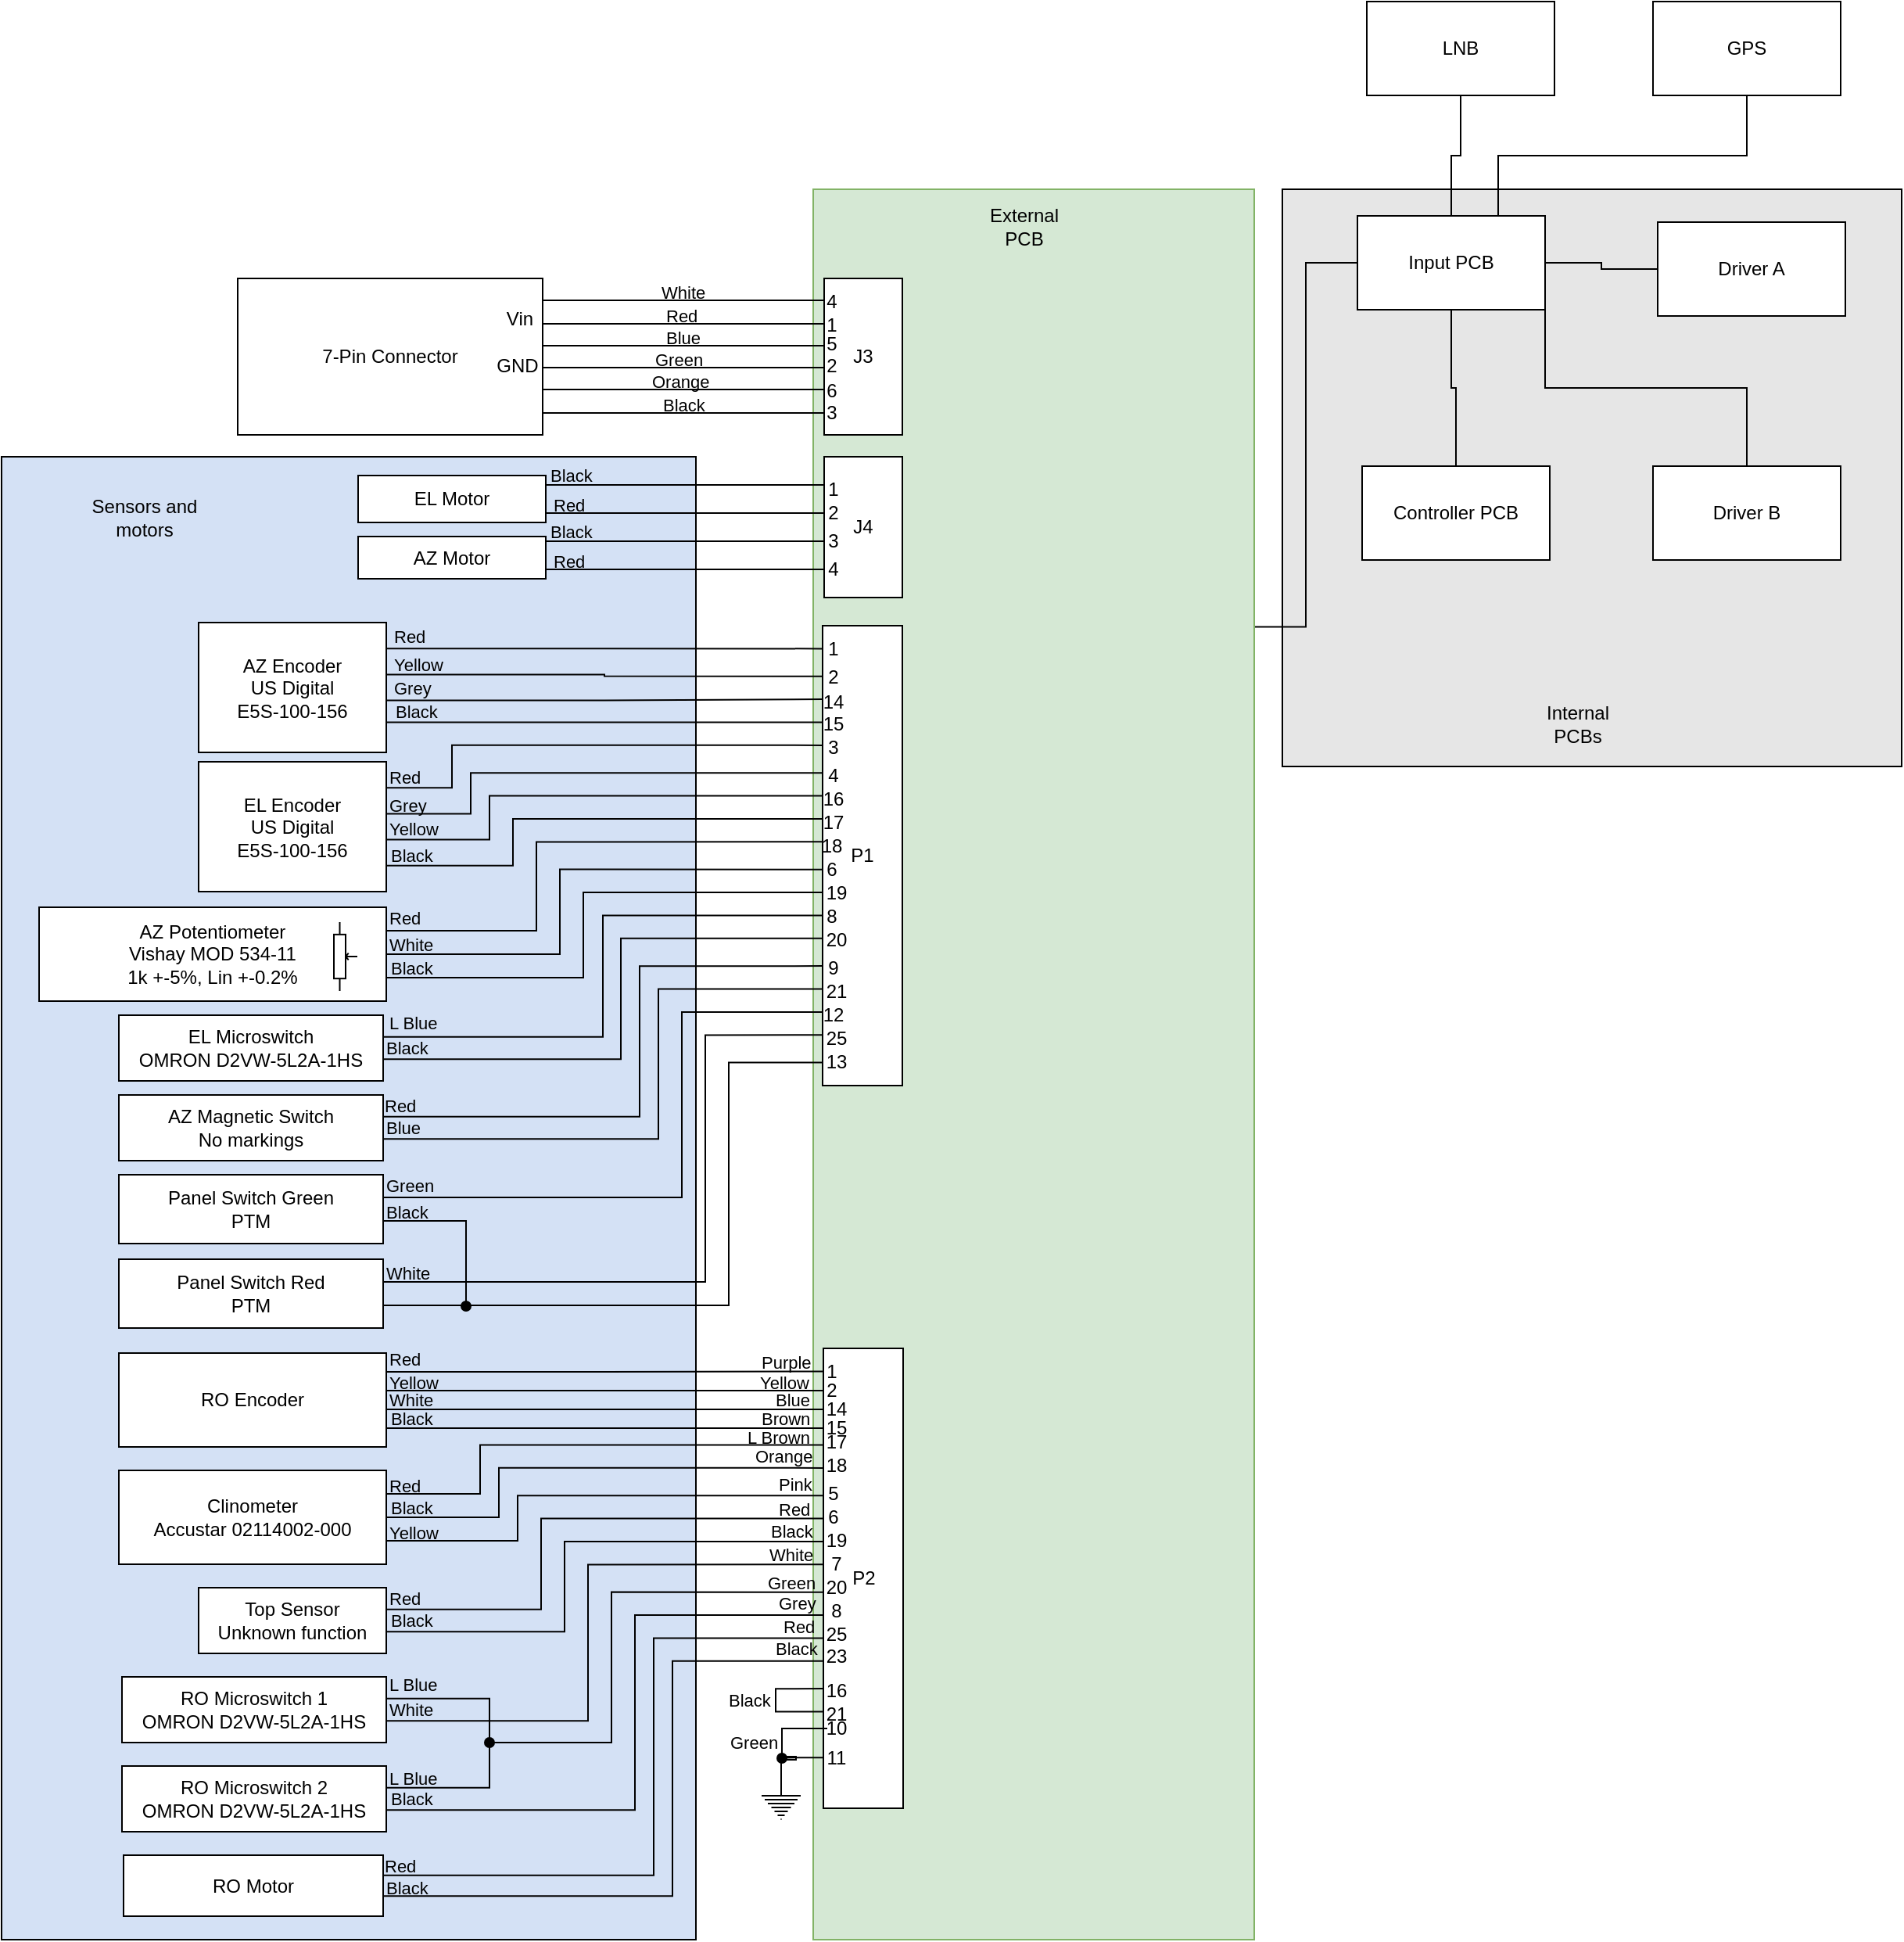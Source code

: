 <mxfile version="20.0.4" type="device"><diagram id="O4sgtH5b-lRyVgYpgICx" name="Page-1"><mxGraphModel dx="2967" dy="1123" grid="1" gridSize="3" guides="1" tooltips="1" connect="1" arrows="1" fold="1" page="1" pageScale="1" pageWidth="850" pageHeight="1100" math="0" shadow="0"><root><mxCell id="0"/><mxCell id="1" parent="0"/><mxCell id="RD8fQnrHWMmCph0w0xGU-227" value="" style="rounded=0;whiteSpace=wrap;html=1;labelBackgroundColor=none;fillColor=#E6E6E6;" vertex="1" parent="1"><mxGeometry x="663" y="153" width="396" height="369" as="geometry"/></mxCell><mxCell id="RD8fQnrHWMmCph0w0xGU-219" value="" style="rounded=0;whiteSpace=wrap;html=1;labelBackgroundColor=none;fillColor=#D4E1F5;" vertex="1" parent="1"><mxGeometry x="-156" y="324" width="444" height="948" as="geometry"/></mxCell><mxCell id="RD8fQnrHWMmCph0w0xGU-221" style="edgeStyle=orthogonalEdgeStyle;rounded=0;orthogonalLoop=1;jettySize=auto;html=1;exitX=1;exitY=0.25;exitDx=0;exitDy=0;entryX=0;entryY=0.5;entryDx=0;entryDy=0;endArrow=none;endFill=0;" edge="1" parent="1" source="RD8fQnrHWMmCph0w0xGU-216" target="RD8fQnrHWMmCph0w0xGU-8"><mxGeometry relative="1" as="geometry"/></mxCell><mxCell id="RD8fQnrHWMmCph0w0xGU-216" value="" style="rounded=0;whiteSpace=wrap;html=1;labelBackgroundColor=#000000;fillColor=#d5e8d4;strokeColor=#82b366;" vertex="1" parent="1"><mxGeometry x="363" y="153" width="282" height="1119" as="geometry"/></mxCell><mxCell id="RD8fQnrHWMmCph0w0xGU-36" style="edgeStyle=orthogonalEdgeStyle;rounded=0;orthogonalLoop=1;jettySize=auto;html=1;exitX=1;exitY=0.14;exitDx=0;exitDy=0;exitPerimeter=0;entryX=0;entryY=0.14;entryDx=0;entryDy=0;entryPerimeter=0;strokeColor=none;endArrow=none;endFill=0;" edge="1" parent="1" source="RD8fQnrHWMmCph0w0xGU-4" target="RD8fQnrHWMmCph0w0xGU-7"><mxGeometry relative="1" as="geometry"/></mxCell><mxCell id="RD8fQnrHWMmCph0w0xGU-38" style="edgeStyle=orthogonalEdgeStyle;rounded=0;orthogonalLoop=1;jettySize=auto;html=1;exitX=1;exitY=0.14;exitDx=0;exitDy=0;exitPerimeter=0;entryX=0;entryY=0.14;entryDx=0;entryDy=0;entryPerimeter=0;endArrow=none;endFill=0;align=left;" edge="1" parent="1" source="RD8fQnrHWMmCph0w0xGU-4" target="RD8fQnrHWMmCph0w0xGU-7"><mxGeometry relative="1" as="geometry"/></mxCell><mxCell id="RD8fQnrHWMmCph0w0xGU-44" value="White" style="edgeLabel;html=1;align=left;verticalAlign=middle;resizable=0;points=[];labelBackgroundColor=none;" vertex="1" connectable="0" parent="RD8fQnrHWMmCph0w0xGU-38"><mxGeometry relative="1" as="geometry"><mxPoint x="-16" y="-5" as="offset"/></mxGeometry></mxCell><mxCell id="RD8fQnrHWMmCph0w0xGU-39" style="edgeStyle=orthogonalEdgeStyle;rounded=0;orthogonalLoop=1;jettySize=auto;html=1;exitX=1;exitY=0.29;exitDx=0;exitDy=0;exitPerimeter=0;entryX=0;entryY=0.29;entryDx=0;entryDy=0;entryPerimeter=0;endArrow=none;endFill=0;" edge="1" parent="1" source="RD8fQnrHWMmCph0w0xGU-4" target="RD8fQnrHWMmCph0w0xGU-7"><mxGeometry relative="1" as="geometry"/></mxCell><mxCell id="RD8fQnrHWMmCph0w0xGU-40" style="edgeStyle=orthogonalEdgeStyle;rounded=0;orthogonalLoop=1;jettySize=auto;html=1;exitX=1;exitY=0.43;exitDx=0;exitDy=0;exitPerimeter=0;entryX=0;entryY=0.43;entryDx=0;entryDy=0;entryPerimeter=0;endArrow=none;endFill=0;" edge="1" parent="1" source="RD8fQnrHWMmCph0w0xGU-4" target="RD8fQnrHWMmCph0w0xGU-7"><mxGeometry relative="1" as="geometry"/></mxCell><mxCell id="RD8fQnrHWMmCph0w0xGU-41" style="edgeStyle=orthogonalEdgeStyle;rounded=0;orthogonalLoop=1;jettySize=auto;html=1;exitX=1;exitY=0.57;exitDx=0;exitDy=0;exitPerimeter=0;entryX=0;entryY=0.57;entryDx=0;entryDy=0;entryPerimeter=0;endArrow=none;endFill=0;" edge="1" parent="1" source="RD8fQnrHWMmCph0w0xGU-4" target="RD8fQnrHWMmCph0w0xGU-7"><mxGeometry relative="1" as="geometry"/></mxCell><mxCell id="RD8fQnrHWMmCph0w0xGU-42" style="edgeStyle=orthogonalEdgeStyle;rounded=0;orthogonalLoop=1;jettySize=auto;html=1;exitX=1;exitY=0.71;exitDx=0;exitDy=0;exitPerimeter=0;entryX=0;entryY=0.71;entryDx=0;entryDy=0;entryPerimeter=0;endArrow=none;endFill=0;" edge="1" parent="1" source="RD8fQnrHWMmCph0w0xGU-4" target="RD8fQnrHWMmCph0w0xGU-7"><mxGeometry relative="1" as="geometry"/></mxCell><mxCell id="RD8fQnrHWMmCph0w0xGU-43" style="edgeStyle=orthogonalEdgeStyle;rounded=0;orthogonalLoop=1;jettySize=auto;html=1;exitX=1;exitY=0.86;exitDx=0;exitDy=0;exitPerimeter=0;entryX=0;entryY=0.86;entryDx=0;entryDy=0;entryPerimeter=0;endArrow=none;endFill=0;" edge="1" parent="1" source="RD8fQnrHWMmCph0w0xGU-4" target="RD8fQnrHWMmCph0w0xGU-7"><mxGeometry relative="1" as="geometry"/></mxCell><mxCell id="RD8fQnrHWMmCph0w0xGU-4" value="7-Pin Connector" style="rounded=0;whiteSpace=wrap;html=1;points=[[0,0,0,0,0],[0,0.25,0,0,0],[0,0.5,0,0,0],[0,0.75,0,0,0],[0,1,0,0,0],[0.25,0,0,0,0],[0.25,1,0,0,0],[0.5,0,0,0,0],[0.5,1,0,0,0],[0.75,0,0,0,0],[0.75,1,0,0,0],[1,0,0,0,0],[1,0.14,0,0,0],[1,0.29,0,0,0],[1,0.43,0,0,0],[1,0.57,0,0,0],[1,0.71,0,0,0],[1,0.86,0,0,0],[1,1,0,0,0]];" vertex="1" parent="1"><mxGeometry x="-5" y="210" width="195" height="100" as="geometry"/></mxCell><mxCell id="RD8fQnrHWMmCph0w0xGU-7" value="J3" style="rounded=0;whiteSpace=wrap;html=1;points=[[0,0,0,0,0],[0,0.14,0,0,0],[0,0.29,0,0,0],[0,0.43,0,0,0],[0,0.57,0,0,0],[0,0.71,0,0,0],[0,0.86,0,0,0],[0,1,0,0,0],[0.25,0,0,0,0],[0.25,1,0,0,0],[0.5,0,0,0,0],[0.5,1,0,0,0],[0.75,0,0,0,0],[0.75,1,0,0,0],[1,0,0,0,0],[1,0.25,0,0,0],[1,0.5,0,0,0],[1,0.75,0,0,0],[1,1,0,0,0]];" vertex="1" parent="1"><mxGeometry x="370" y="210" width="50" height="100" as="geometry"/></mxCell><mxCell id="RD8fQnrHWMmCph0w0xGU-222" style="edgeStyle=orthogonalEdgeStyle;rounded=0;orthogonalLoop=1;jettySize=auto;html=1;exitX=1;exitY=0.5;exitDx=0;exitDy=0;entryX=0;entryY=0.5;entryDx=0;entryDy=0;endArrow=none;endFill=0;" edge="1" parent="1" source="RD8fQnrHWMmCph0w0xGU-8" target="RD8fQnrHWMmCph0w0xGU-9"><mxGeometry relative="1" as="geometry"/></mxCell><mxCell id="RD8fQnrHWMmCph0w0xGU-223" style="edgeStyle=orthogonalEdgeStyle;rounded=0;orthogonalLoop=1;jettySize=auto;html=1;exitX=1;exitY=1;exitDx=0;exitDy=0;entryX=0.5;entryY=0;entryDx=0;entryDy=0;endArrow=none;endFill=0;" edge="1" parent="1" source="RD8fQnrHWMmCph0w0xGU-8" target="RD8fQnrHWMmCph0w0xGU-10"><mxGeometry relative="1" as="geometry"/></mxCell><mxCell id="RD8fQnrHWMmCph0w0xGU-224" style="edgeStyle=orthogonalEdgeStyle;rounded=0;orthogonalLoop=1;jettySize=auto;html=1;exitX=0.5;exitY=1;exitDx=0;exitDy=0;entryX=0.5;entryY=0;entryDx=0;entryDy=0;endArrow=none;endFill=0;" edge="1" parent="1" source="RD8fQnrHWMmCph0w0xGU-8" target="RD8fQnrHWMmCph0w0xGU-11"><mxGeometry relative="1" as="geometry"/></mxCell><mxCell id="RD8fQnrHWMmCph0w0xGU-8" value="Input PCB" style="rounded=0;whiteSpace=wrap;html=1;" vertex="1" parent="1"><mxGeometry x="711" y="170" width="120" height="60" as="geometry"/></mxCell><mxCell id="RD8fQnrHWMmCph0w0xGU-9" value="Driver A" style="rounded=0;whiteSpace=wrap;html=1;" vertex="1" parent="1"><mxGeometry x="903" y="174" width="120" height="60" as="geometry"/></mxCell><mxCell id="RD8fQnrHWMmCph0w0xGU-10" value="Driver B" style="rounded=0;whiteSpace=wrap;html=1;" vertex="1" parent="1"><mxGeometry x="900" y="330" width="120" height="60" as="geometry"/></mxCell><mxCell id="RD8fQnrHWMmCph0w0xGU-11" value="Controller PCB" style="rounded=0;whiteSpace=wrap;html=1;" vertex="1" parent="1"><mxGeometry x="714" y="330" width="120" height="60" as="geometry"/></mxCell><mxCell id="RD8fQnrHWMmCph0w0xGU-62" style="edgeStyle=orthogonalEdgeStyle;rounded=0;orthogonalLoop=1;jettySize=auto;html=1;exitX=1;exitY=0.33;exitDx=0;exitDy=0;exitPerimeter=0;entryX=0;entryY=0.6;entryDx=0;entryDy=0;entryPerimeter=0;endArrow=none;endFill=0;" edge="1" parent="1" source="RD8fQnrHWMmCph0w0xGU-12" target="RD8fQnrHWMmCph0w0xGU-58"><mxGeometry relative="1" as="geometry"><Array as="points"><mxPoint x="192" y="378"/></Array></mxGeometry></mxCell><mxCell id="RD8fQnrHWMmCph0w0xGU-63" style="edgeStyle=orthogonalEdgeStyle;rounded=0;orthogonalLoop=1;jettySize=auto;html=1;exitX=1;exitY=0.67;exitDx=0;exitDy=0;exitPerimeter=0;entryX=0;entryY=0.8;entryDx=0;entryDy=0;entryPerimeter=0;endArrow=none;endFill=0;" edge="1" parent="1" source="RD8fQnrHWMmCph0w0xGU-12" target="RD8fQnrHWMmCph0w0xGU-58"><mxGeometry relative="1" as="geometry"><Array as="points"><mxPoint x="192" y="396"/></Array></mxGeometry></mxCell><mxCell id="RD8fQnrHWMmCph0w0xGU-12" value="AZ Motor" style="rounded=0;whiteSpace=wrap;html=1;points=[[0,0,0,0,0],[0,0.25,0,0,0],[0,0.5,0,0,0],[0,0.75,0,0,0],[0,1,0,0,0],[0.25,0,0,0,0],[0.25,1,0,0,0],[0.5,0,0,0,0],[0.5,1,0,0,0],[0.75,0,0,0,0],[0.75,1,0,0,0],[1,0,0,0,0],[1,0.33,0,0,0],[1,0.67,0,0,0],[1,1,0,0,0]];" vertex="1" parent="1"><mxGeometry x="72" y="375" width="120" height="27" as="geometry"/></mxCell><mxCell id="RD8fQnrHWMmCph0w0xGU-196" style="edgeStyle=orthogonalEdgeStyle;rounded=0;orthogonalLoop=1;jettySize=auto;html=1;exitX=1;exitY=0.33;exitDx=0;exitDy=0;exitPerimeter=0;entryX=0;entryY=0.63;entryDx=0;entryDy=0;entryPerimeter=0;endArrow=none;endFill=0;" edge="1" parent="1" source="RD8fQnrHWMmCph0w0xGU-13" target="RD8fQnrHWMmCph0w0xGU-140"><mxGeometry relative="1" as="geometry"><Array as="points"><mxPoint x="261" y="1231"/><mxPoint x="261" y="1079"/></Array></mxGeometry></mxCell><mxCell id="RD8fQnrHWMmCph0w0xGU-197" style="edgeStyle=orthogonalEdgeStyle;rounded=0;orthogonalLoop=1;jettySize=auto;html=1;exitX=1;exitY=0.67;exitDx=0;exitDy=0;exitPerimeter=0;entryX=0;entryY=0.68;entryDx=0;entryDy=0;entryPerimeter=0;endArrow=none;endFill=0;" edge="1" parent="1" source="RD8fQnrHWMmCph0w0xGU-13" target="RD8fQnrHWMmCph0w0xGU-140"><mxGeometry relative="1" as="geometry"><Array as="points"><mxPoint x="273" y="1244"/><mxPoint x="273" y="1094"/></Array></mxGeometry></mxCell><mxCell id="RD8fQnrHWMmCph0w0xGU-13" value="RO Motor" style="rounded=0;whiteSpace=wrap;html=1;points=[[0,0,0,0,0],[0,0.26,0,0,0],[0,0.51,0,0,0],[0,0.74,0,0,0],[0,1,0,0,0],[0.25,0,0,0,0],[0.25,1,0,0,0],[0.5,0,0,0,0],[0.5,1,0,0,0],[0.75,0,0,0,0],[0.75,1,0,0,0],[1,0,0,0,0],[1,0.33,0,0,0],[1,0.67,0,0,0],[1,1,0,0,0]];" vertex="1" parent="1"><mxGeometry x="-78" y="1218" width="166" height="39" as="geometry"/></mxCell><mxCell id="RD8fQnrHWMmCph0w0xGU-60" style="edgeStyle=orthogonalEdgeStyle;rounded=0;orthogonalLoop=1;jettySize=auto;html=1;exitX=1;exitY=0.33;exitDx=0;exitDy=0;exitPerimeter=0;entryX=0;entryY=0.2;entryDx=0;entryDy=0;entryPerimeter=0;endArrow=none;endFill=0;" edge="1" parent="1" source="RD8fQnrHWMmCph0w0xGU-14" target="RD8fQnrHWMmCph0w0xGU-58"><mxGeometry relative="1" as="geometry"><Array as="points"><mxPoint x="192" y="342"/></Array></mxGeometry></mxCell><mxCell id="RD8fQnrHWMmCph0w0xGU-61" style="edgeStyle=orthogonalEdgeStyle;rounded=0;orthogonalLoop=1;jettySize=auto;html=1;exitX=1;exitY=0.67;exitDx=0;exitDy=0;exitPerimeter=0;entryX=0;entryY=0.4;entryDx=0;entryDy=0;entryPerimeter=0;endArrow=none;endFill=0;" edge="1" parent="1" source="RD8fQnrHWMmCph0w0xGU-14" target="RD8fQnrHWMmCph0w0xGU-58"><mxGeometry relative="1" as="geometry"><Array as="points"><mxPoint x="192" y="360"/></Array></mxGeometry></mxCell><mxCell id="RD8fQnrHWMmCph0w0xGU-14" value="EL Motor" style="rounded=0;whiteSpace=wrap;html=1;points=[[0,0,0,0,0],[0,0.25,0,0,0],[0,0.5,0,0,0],[0,0.75,0,0,0],[0,1,0,0,0],[0.25,0,0,0,0],[0.25,1,0,0,0],[0.5,0,0,0,0],[0.5,1,0,0,0],[0.75,0,0,0,0],[0.75,1,0,0,0],[1,0,0,0,0],[1,0.33,0,0,0],[1,0.67,0,0,0],[1,1,0,0,0]];" vertex="1" parent="1"><mxGeometry x="72" y="336" width="120" height="30" as="geometry"/></mxCell><mxCell id="RD8fQnrHWMmCph0w0xGU-73" style="edgeStyle=orthogonalEdgeStyle;rounded=0;orthogonalLoop=1;jettySize=auto;html=1;exitX=1;exitY=0.2;exitDx=0;exitDy=0;exitPerimeter=0;entryX=0;entryY=0.05;entryDx=0;entryDy=0;entryPerimeter=0;endArrow=none;endFill=0;" edge="1" parent="1" source="RD8fQnrHWMmCph0w0xGU-15" target="RD8fQnrHWMmCph0w0xGU-72"><mxGeometry relative="1" as="geometry"/></mxCell><mxCell id="RD8fQnrHWMmCph0w0xGU-74" style="edgeStyle=orthogonalEdgeStyle;rounded=0;orthogonalLoop=1;jettySize=auto;html=1;exitX=1;exitY=0.4;exitDx=0;exitDy=0;exitPerimeter=0;entryX=0;entryY=0.11;entryDx=0;entryDy=0;entryPerimeter=0;endArrow=none;endFill=0;" edge="1" parent="1" source="RD8fQnrHWMmCph0w0xGU-15" target="RD8fQnrHWMmCph0w0xGU-72"><mxGeometry relative="1" as="geometry"/></mxCell><mxCell id="RD8fQnrHWMmCph0w0xGU-75" style="edgeStyle=orthogonalEdgeStyle;rounded=0;orthogonalLoop=1;jettySize=auto;html=1;exitX=1;exitY=0.6;exitDx=0;exitDy=0;exitPerimeter=0;entryX=0;entryY=0.16;entryDx=0;entryDy=0;entryPerimeter=0;endArrow=none;endFill=0;" edge="1" parent="1" source="RD8fQnrHWMmCph0w0xGU-15" target="RD8fQnrHWMmCph0w0xGU-72"><mxGeometry relative="1" as="geometry"/></mxCell><mxCell id="RD8fQnrHWMmCph0w0xGU-76" style="edgeStyle=orthogonalEdgeStyle;rounded=0;orthogonalLoop=1;jettySize=auto;html=1;exitX=1;exitY=0.8;exitDx=0;exitDy=0;exitPerimeter=0;entryX=0;entryY=0.21;entryDx=0;entryDy=0;entryPerimeter=0;endArrow=none;endFill=0;" edge="1" parent="1" source="RD8fQnrHWMmCph0w0xGU-15" target="RD8fQnrHWMmCph0w0xGU-72"><mxGeometry relative="1" as="geometry"><Array as="points"><mxPoint x="90" y="494"/></Array></mxGeometry></mxCell><mxCell id="RD8fQnrHWMmCph0w0xGU-15" value="AZ Encoder&lt;br&gt;US Digital &lt;br&gt;E5S-100-156" style="rounded=0;whiteSpace=wrap;html=1;points=[[0,0,0,0,0],[0,0.25,0,0,0],[0,0.5,0,0,0],[0,0.75,0,0,0],[0,1,0,0,0],[0.25,0,0,0,0],[0.25,1,0,0,0],[0.5,0,0,0,0],[0.5,1,0,0,0],[0.75,0,0,0,0],[0.75,1,0,0,0],[1,0,0,0,0],[1,0.2,0,0,0],[1,0.4,0,0,0],[1,0.6,0,0,0],[1,0.8,0,0,0],[1,1,0,0,0]];" vertex="1" parent="1"><mxGeometry x="-30" y="430" width="120" height="83" as="geometry"/></mxCell><mxCell id="RD8fQnrHWMmCph0w0xGU-141" style="edgeStyle=orthogonalEdgeStyle;rounded=0;orthogonalLoop=1;jettySize=auto;html=1;exitX=1;exitY=0.2;exitDx=0;exitDy=0;exitPerimeter=0;entryX=0;entryY=0.05;entryDx=0;entryDy=0;entryPerimeter=0;endArrow=none;endFill=0;" edge="1" parent="1" source="RD8fQnrHWMmCph0w0xGU-17" target="RD8fQnrHWMmCph0w0xGU-140"><mxGeometry relative="1" as="geometry"/></mxCell><mxCell id="RD8fQnrHWMmCph0w0xGU-142" style="edgeStyle=orthogonalEdgeStyle;rounded=0;orthogonalLoop=1;jettySize=auto;html=1;exitX=1;exitY=0.4;exitDx=0;exitDy=0;exitPerimeter=0;entryX=0;entryY=0.11;entryDx=0;entryDy=0;entryPerimeter=0;endArrow=none;endFill=0;" edge="1" parent="1" source="RD8fQnrHWMmCph0w0xGU-17" target="RD8fQnrHWMmCph0w0xGU-140"><mxGeometry relative="1" as="geometry"><Array as="points"><mxPoint x="369" y="921"/></Array></mxGeometry></mxCell><mxCell id="RD8fQnrHWMmCph0w0xGU-143" style="edgeStyle=orthogonalEdgeStyle;rounded=0;orthogonalLoop=1;jettySize=auto;html=1;exitX=1;exitY=0.6;exitDx=0;exitDy=0;exitPerimeter=0;entryX=0;entryY=0.16;entryDx=0;entryDy=0;entryPerimeter=0;endArrow=none;endFill=0;" edge="1" parent="1" source="RD8fQnrHWMmCph0w0xGU-17" target="RD8fQnrHWMmCph0w0xGU-140"><mxGeometry relative="1" as="geometry"><Array as="points"><mxPoint x="369" y="933"/></Array></mxGeometry></mxCell><mxCell id="RD8fQnrHWMmCph0w0xGU-144" style="edgeStyle=orthogonalEdgeStyle;rounded=0;orthogonalLoop=1;jettySize=auto;html=1;exitX=1;exitY=0.8;exitDx=0;exitDy=0;exitPerimeter=0;entryX=0;entryY=0.21;entryDx=0;entryDy=0;entryPerimeter=0;endArrow=none;endFill=0;" edge="1" parent="1" source="RD8fQnrHWMmCph0w0xGU-17" target="RD8fQnrHWMmCph0w0xGU-140"><mxGeometry relative="1" as="geometry"><Array as="points"><mxPoint x="369" y="945"/></Array></mxGeometry></mxCell><mxCell id="RD8fQnrHWMmCph0w0xGU-17" value="RO Encoder" style="rounded=0;whiteSpace=wrap;html=1;points=[[0,0,0,0,0],[0,0.25,0,0,0],[0,0.5,0,0,0],[0,0.75,0,0,0],[0,1,0,0,0],[0.25,0,0,0,0],[0.25,1,0,0,0],[0.5,0,0,0,0],[0.5,1,0,0,0],[0.75,0,0,0,0],[0.75,1,0,0,0],[1,0,0,0,0],[1,0.2,0,0,0],[1,0.4,0,0,0],[1,0.6,0,0,0],[1,0.8,0,0,0],[1,1,0,0,0]];" vertex="1" parent="1"><mxGeometry x="-81" y="897" width="171" height="60" as="geometry"/></mxCell><mxCell id="RD8fQnrHWMmCph0w0xGU-91" style="edgeStyle=orthogonalEdgeStyle;rounded=0;orthogonalLoop=1;jettySize=auto;html=1;exitX=1;exitY=0.25;exitDx=0;exitDy=0;entryX=0;entryY=0.47;entryDx=0;entryDy=0;entryPerimeter=0;endArrow=none;endFill=0;" edge="1" parent="1" source="RD8fQnrHWMmCph0w0xGU-18" target="RD8fQnrHWMmCph0w0xGU-72"><mxGeometry relative="1" as="geometry"><Array as="points"><mxPoint x="186" y="627"/><mxPoint x="186" y="570"/></Array></mxGeometry></mxCell><mxCell id="RD8fQnrHWMmCph0w0xGU-92" style="edgeStyle=orthogonalEdgeStyle;rounded=0;orthogonalLoop=1;jettySize=auto;html=1;exitX=1;exitY=0.5;exitDx=0;exitDy=0;entryX=0;entryY=0.53;entryDx=0;entryDy=0;entryPerimeter=0;endArrow=none;endFill=0;" edge="1" parent="1" source="RD8fQnrHWMmCph0w0xGU-18" target="RD8fQnrHWMmCph0w0xGU-72"><mxGeometry relative="1" as="geometry"><Array as="points"><mxPoint x="201" y="642"/><mxPoint x="201" y="588"/></Array></mxGeometry></mxCell><mxCell id="RD8fQnrHWMmCph0w0xGU-93" style="edgeStyle=orthogonalEdgeStyle;rounded=0;orthogonalLoop=1;jettySize=auto;html=1;exitX=1;exitY=0.75;exitDx=0;exitDy=0;entryX=0;entryY=0.58;entryDx=0;entryDy=0;entryPerimeter=0;endArrow=none;endFill=0;" edge="1" parent="1" source="RD8fQnrHWMmCph0w0xGU-18" target="RD8fQnrHWMmCph0w0xGU-72"><mxGeometry relative="1" as="geometry"><Array as="points"><mxPoint x="216" y="657"/><mxPoint x="216" y="603"/></Array></mxGeometry></mxCell><mxCell id="RD8fQnrHWMmCph0w0xGU-18" value="AZ Potentiometer&lt;br&gt;Vishay MOD 534-11&lt;br&gt;1k +-5%, Lin +-0.2%" style="rounded=0;whiteSpace=wrap;html=1;" vertex="1" parent="1"><mxGeometry x="-132" y="612" width="222" height="60" as="geometry"/></mxCell><mxCell id="RD8fQnrHWMmCph0w0xGU-104" style="edgeStyle=orthogonalEdgeStyle;rounded=0;orthogonalLoop=1;jettySize=auto;html=1;exitX=1;exitY=0.33;exitDx=0;exitDy=0;exitPerimeter=0;entryX=0;entryY=0.63;entryDx=0;entryDy=0;entryPerimeter=0;endArrow=none;endFill=0;" edge="1" parent="1" source="RD8fQnrHWMmCph0w0xGU-19" target="RD8fQnrHWMmCph0w0xGU-72"><mxGeometry relative="1" as="geometry"/></mxCell><mxCell id="RD8fQnrHWMmCph0w0xGU-105" style="edgeStyle=orthogonalEdgeStyle;rounded=0;orthogonalLoop=1;jettySize=auto;html=1;exitX=1;exitY=0.67;exitDx=0;exitDy=0;exitPerimeter=0;entryX=0;entryY=0.68;entryDx=0;entryDy=0;entryPerimeter=0;endArrow=none;endFill=0;" edge="1" parent="1" source="RD8fQnrHWMmCph0w0xGU-19" target="RD8fQnrHWMmCph0w0xGU-72"><mxGeometry relative="1" as="geometry"><Array as="points"><mxPoint x="240" y="709"/><mxPoint x="240" y="632"/></Array></mxGeometry></mxCell><mxCell id="RD8fQnrHWMmCph0w0xGU-19" value="EL Microswitch&lt;br&gt;OMRON D2VW-5L2A-1HS" style="rounded=0;whiteSpace=wrap;html=1;points=[[0,0,0,0,0],[0,0.24,0,0,0],[0,0.5,0,0,0],[0,0.76,0,0,0],[0,1,0,0,0],[0.25,0,0,0,0],[0.25,1,0,0,0],[0.5,0,0,0,0],[0.5,1,0,0,0],[0.75,0,0,0,0],[0.75,1,0,0,0],[1,0,0,0,0],[1,0.33,0,0,0],[1,0.67,0,0,0],[1,1,0,0,0]];" vertex="1" parent="1"><mxGeometry x="-81" y="681" width="169" height="42" as="geometry"/></mxCell><mxCell id="RD8fQnrHWMmCph0w0xGU-106" style="edgeStyle=orthogonalEdgeStyle;rounded=0;orthogonalLoop=1;jettySize=auto;html=1;exitX=1;exitY=0.67;exitDx=0;exitDy=0;exitPerimeter=0;entryX=0;entryY=0.79;entryDx=0;entryDy=0;entryPerimeter=0;endArrow=none;endFill=0;" edge="1" parent="1" source="RD8fQnrHWMmCph0w0xGU-20" target="RD8fQnrHWMmCph0w0xGU-72"><mxGeometry relative="1" as="geometry"><Array as="points"><mxPoint x="264" y="760"/><mxPoint x="264" y="664"/></Array></mxGeometry></mxCell><mxCell id="RD8fQnrHWMmCph0w0xGU-107" style="edgeStyle=orthogonalEdgeStyle;rounded=0;orthogonalLoop=1;jettySize=auto;html=1;exitX=1;exitY=0.33;exitDx=0;exitDy=0;exitPerimeter=0;entryX=0;entryY=0.74;entryDx=0;entryDy=0;entryPerimeter=0;endArrow=none;endFill=0;" edge="1" parent="1" source="RD8fQnrHWMmCph0w0xGU-20" target="RD8fQnrHWMmCph0w0xGU-72"><mxGeometry relative="1" as="geometry"><Array as="points"><mxPoint x="252" y="746"/><mxPoint x="252" y="650"/></Array></mxGeometry></mxCell><mxCell id="RD8fQnrHWMmCph0w0xGU-20" value="AZ Magnetic Switch&lt;br&gt;No markings" style="rounded=0;whiteSpace=wrap;html=1;points=[[0,0,0,0,0],[0,0.25,0,0,0],[0,0.5,0,0,0],[0,0.75,0,0,0],[0,1,0,0,0],[0.25,0,0,0,0],[0.25,1,0,0,0],[0.5,0,0,0,0],[0.5,1,0,0,0],[0.75,0,0,0,0],[0.75,1,0,0,0],[1,0,0,0,0],[1,0.33,0,0,0],[1,0.67,0,0,0],[1,1,0,0,0]];" vertex="1" parent="1"><mxGeometry x="-81" y="732" width="169" height="42" as="geometry"/></mxCell><mxCell id="RD8fQnrHWMmCph0w0xGU-111" style="edgeStyle=orthogonalEdgeStyle;rounded=0;orthogonalLoop=1;jettySize=auto;html=1;exitX=1;exitY=0.67;exitDx=0;exitDy=0;exitPerimeter=0;entryX=1;entryY=0.67;entryDx=0;entryDy=0;entryPerimeter=0;endArrow=none;endFill=0;" edge="1" parent="1" source="RD8fQnrHWMmCph0w0xGU-21" target="RD8fQnrHWMmCph0w0xGU-109"><mxGeometry relative="1" as="geometry"><Array as="points"><mxPoint x="141" y="813"/><mxPoint x="141" y="867"/></Array></mxGeometry></mxCell><mxCell id="RD8fQnrHWMmCph0w0xGU-112" style="edgeStyle=orthogonalEdgeStyle;rounded=0;orthogonalLoop=1;jettySize=auto;html=1;exitX=1;exitY=0.33;exitDx=0;exitDy=0;exitPerimeter=0;entryX=0;entryY=0.84;entryDx=0;entryDy=0;entryPerimeter=0;endArrow=none;endFill=0;" edge="1" parent="1" source="RD8fQnrHWMmCph0w0xGU-21" target="RD8fQnrHWMmCph0w0xGU-72"><mxGeometry relative="1" as="geometry"><Array as="points"><mxPoint x="279" y="798"/><mxPoint x="279" y="679"/></Array></mxGeometry></mxCell><mxCell id="RD8fQnrHWMmCph0w0xGU-21" value="Panel Switch Green&lt;br&gt;PTM" style="rounded=0;whiteSpace=wrap;html=1;points=[[0,0,0,0,0],[0,0.25,0,0,0],[0,0.5,0,0,0],[0,0.75,0,0,0],[0,1,0,0,0],[0.25,0,0,0,0],[0.25,1,0,0,0],[0.5,0,0,0,0],[0.5,1,0,0,0],[0.75,0,0,0,0],[0.75,1,0,0,0],[1,0,0,0,0],[1,0.33,0,0,0],[1,0.67,0,0,0],[1,1,0,0,0]];" vertex="1" parent="1"><mxGeometry x="-81" y="783" width="169" height="44" as="geometry"/></mxCell><mxCell id="RD8fQnrHWMmCph0w0xGU-158" style="edgeStyle=orthogonalEdgeStyle;rounded=0;orthogonalLoop=1;jettySize=auto;html=1;exitX=1;exitY=0.25;exitDx=0;exitDy=0;entryX=0;entryY=0.21;entryDx=0;entryDy=0;entryPerimeter=0;endArrow=none;endFill=0;" edge="1" parent="1" source="RD8fQnrHWMmCph0w0xGU-23" target="RD8fQnrHWMmCph0w0xGU-140"><mxGeometry relative="1" as="geometry"><Array as="points"><mxPoint x="150" y="987"/><mxPoint x="150" y="956"/></Array></mxGeometry></mxCell><mxCell id="RD8fQnrHWMmCph0w0xGU-159" style="edgeStyle=orthogonalEdgeStyle;rounded=0;orthogonalLoop=1;jettySize=auto;html=1;exitX=1;exitY=0.5;exitDx=0;exitDy=0;entryX=0;entryY=0.26;entryDx=0;entryDy=0;entryPerimeter=0;endArrow=none;endFill=0;" edge="1" parent="1" source="RD8fQnrHWMmCph0w0xGU-23" target="RD8fQnrHWMmCph0w0xGU-140"><mxGeometry relative="1" as="geometry"><Array as="points"><mxPoint x="162" y="1002"/><mxPoint x="162" y="970"/></Array></mxGeometry></mxCell><mxCell id="RD8fQnrHWMmCph0w0xGU-160" style="edgeStyle=orthogonalEdgeStyle;rounded=0;orthogonalLoop=1;jettySize=auto;html=1;exitX=1;exitY=0.75;exitDx=0;exitDy=0;entryX=0;entryY=0.32;entryDx=0;entryDy=0;entryPerimeter=0;endArrow=none;endFill=0;" edge="1" parent="1" source="RD8fQnrHWMmCph0w0xGU-23" target="RD8fQnrHWMmCph0w0xGU-140"><mxGeometry relative="1" as="geometry"><Array as="points"><mxPoint x="174" y="1017"/><mxPoint x="174" y="988"/></Array></mxGeometry></mxCell><mxCell id="RD8fQnrHWMmCph0w0xGU-23" value="Clinometer&lt;br&gt;Accustar&amp;nbsp;02114002-000" style="rounded=0;whiteSpace=wrap;html=1;" vertex="1" parent="1"><mxGeometry x="-81" y="972" width="171" height="60" as="geometry"/></mxCell><mxCell id="RD8fQnrHWMmCph0w0xGU-171" style="edgeStyle=orthogonalEdgeStyle;rounded=0;orthogonalLoop=1;jettySize=auto;html=1;exitX=1;exitY=0.33;exitDx=0;exitDy=0;exitPerimeter=0;entryX=0;entryY=0.37;entryDx=0;entryDy=0;entryPerimeter=0;endArrow=none;endFill=0;" edge="1" parent="1" source="RD8fQnrHWMmCph0w0xGU-24" target="RD8fQnrHWMmCph0w0xGU-140"><mxGeometry relative="1" as="geometry"><Array as="points"><mxPoint x="189" y="1061"/><mxPoint x="189" y="1003"/></Array></mxGeometry></mxCell><mxCell id="RD8fQnrHWMmCph0w0xGU-172" style="edgeStyle=orthogonalEdgeStyle;rounded=0;orthogonalLoop=1;jettySize=auto;html=1;exitX=1;exitY=0.67;exitDx=0;exitDy=0;exitPerimeter=0;entryX=0;entryY=0.42;entryDx=0;entryDy=0;entryPerimeter=0;endArrow=none;endFill=0;" edge="1" parent="1" source="RD8fQnrHWMmCph0w0xGU-24" target="RD8fQnrHWMmCph0w0xGU-140"><mxGeometry relative="1" as="geometry"><Array as="points"><mxPoint x="204" y="1075"/><mxPoint x="204" y="1017"/></Array></mxGeometry></mxCell><mxCell id="RD8fQnrHWMmCph0w0xGU-24" value="Top Sensor&lt;br&gt;Unknown function" style="rounded=0;whiteSpace=wrap;html=1;points=[[0,0,0,0,0],[0,0.25,0,0,0],[0,0.5,0,0,0],[0,0.75,0,0,0],[0,1,0,0,0],[0.25,0,0,0,0],[0.25,1,0,0,0],[0.5,0,0,0,0],[0.5,1,0,0,0],[0.75,0,0,0,0],[0.75,1,0,0,0],[1,0,0,0,0],[1,0.33,0,0,0],[1,0.67,0,0,0],[1,1,0,0,0]];" vertex="1" parent="1"><mxGeometry x="-30" y="1047" width="120" height="42" as="geometry"/></mxCell><mxCell id="RD8fQnrHWMmCph0w0xGU-226" style="edgeStyle=orthogonalEdgeStyle;rounded=0;orthogonalLoop=1;jettySize=auto;html=1;exitX=0.5;exitY=1;exitDx=0;exitDy=0;entryX=0.75;entryY=0;entryDx=0;entryDy=0;endArrow=none;endFill=0;" edge="1" parent="1" source="RD8fQnrHWMmCph0w0xGU-27" target="RD8fQnrHWMmCph0w0xGU-8"><mxGeometry relative="1" as="geometry"/></mxCell><mxCell id="RD8fQnrHWMmCph0w0xGU-27" value="GPS" style="rounded=0;whiteSpace=wrap;html=1;" vertex="1" parent="1"><mxGeometry x="900" y="33" width="120" height="60" as="geometry"/></mxCell><mxCell id="RD8fQnrHWMmCph0w0xGU-225" style="edgeStyle=orthogonalEdgeStyle;rounded=0;orthogonalLoop=1;jettySize=auto;html=1;exitX=0.5;exitY=1;exitDx=0;exitDy=0;endArrow=none;endFill=0;" edge="1" parent="1" source="RD8fQnrHWMmCph0w0xGU-28" target="RD8fQnrHWMmCph0w0xGU-8"><mxGeometry relative="1" as="geometry"/></mxCell><mxCell id="RD8fQnrHWMmCph0w0xGU-28" value="LNB" style="rounded=0;whiteSpace=wrap;html=1;" vertex="1" parent="1"><mxGeometry x="717" y="33" width="120" height="60" as="geometry"/></mxCell><mxCell id="RD8fQnrHWMmCph0w0xGU-45" value="Red" style="edgeLabel;html=1;align=left;verticalAlign=middle;resizable=0;points=[];labelBackgroundColor=none;" vertex="1" connectable="0" parent="1"><mxGeometry x="270" y="236" as="geometry"><mxPoint x="-3" y="-2" as="offset"/></mxGeometry></mxCell><mxCell id="RD8fQnrHWMmCph0w0xGU-46" value="Blue" style="edgeLabel;html=1;align=left;verticalAlign=middle;resizable=0;points=[];labelBackgroundColor=none;" vertex="1" connectable="0" parent="1"><mxGeometry x="267" y="248" as="geometry"><mxPoint as="offset"/></mxGeometry></mxCell><mxCell id="RD8fQnrHWMmCph0w0xGU-47" value="Green" style="edgeLabel;html=1;align=left;verticalAlign=middle;resizable=0;points=[];labelBackgroundColor=none;" vertex="1" connectable="0" parent="1"><mxGeometry x="258" y="262" as="geometry"><mxPoint x="2" as="offset"/></mxGeometry></mxCell><mxCell id="RD8fQnrHWMmCph0w0xGU-48" value="Orange" style="edgeLabel;html=1;align=left;verticalAlign=middle;resizable=0;points=[];labelBackgroundColor=none;" vertex="1" connectable="0" parent="1"><mxGeometry x="258" y="276" as="geometry"/></mxCell><mxCell id="RD8fQnrHWMmCph0w0xGU-49" value="Black" style="edgeLabel;html=1;align=left;verticalAlign=middle;resizable=0;points=[];labelBackgroundColor=none;" vertex="1" connectable="0" parent="1"><mxGeometry x="267" y="294" as="geometry"><mxPoint x="-2" y="-3" as="offset"/></mxGeometry></mxCell><mxCell id="RD8fQnrHWMmCph0w0xGU-50" value="Vin" style="text;html=1;strokeColor=none;fillColor=none;align=center;verticalAlign=middle;whiteSpace=wrap;rounded=0;labelBackgroundColor=none;" vertex="1" parent="1"><mxGeometry x="159" y="222" width="33" height="28" as="geometry"/></mxCell><mxCell id="RD8fQnrHWMmCph0w0xGU-51" value="1" style="text;html=1;strokeColor=none;fillColor=none;align=center;verticalAlign=middle;whiteSpace=wrap;rounded=0;labelBackgroundColor=none;" vertex="1" parent="1"><mxGeometry x="345" y="225" width="60" height="30" as="geometry"/></mxCell><mxCell id="RD8fQnrHWMmCph0w0xGU-52" value="GND" style="text;html=1;strokeColor=none;fillColor=none;align=center;verticalAlign=middle;whiteSpace=wrap;rounded=0;labelBackgroundColor=none;" vertex="1" parent="1"><mxGeometry x="144" y="251" width="60" height="30" as="geometry"/></mxCell><mxCell id="RD8fQnrHWMmCph0w0xGU-53" value="2" style="text;html=1;strokeColor=none;fillColor=none;align=center;verticalAlign=middle;whiteSpace=wrap;rounded=0;labelBackgroundColor=none;" vertex="1" parent="1"><mxGeometry x="345" y="251" width="60" height="30" as="geometry"/></mxCell><mxCell id="RD8fQnrHWMmCph0w0xGU-54" value="3" style="text;html=1;strokeColor=none;fillColor=none;align=center;verticalAlign=middle;whiteSpace=wrap;rounded=0;labelBackgroundColor=none;" vertex="1" parent="1"><mxGeometry x="345" y="281" width="60" height="30" as="geometry"/></mxCell><mxCell id="RD8fQnrHWMmCph0w0xGU-55" value="4" style="text;html=1;strokeColor=none;fillColor=none;align=center;verticalAlign=middle;whiteSpace=wrap;rounded=0;labelBackgroundColor=none;" vertex="1" parent="1"><mxGeometry x="345" y="210" width="60" height="30" as="geometry"/></mxCell><mxCell id="RD8fQnrHWMmCph0w0xGU-56" value="5" style="text;html=1;strokeColor=none;fillColor=none;align=center;verticalAlign=middle;whiteSpace=wrap;rounded=0;labelBackgroundColor=none;" vertex="1" parent="1"><mxGeometry x="345" y="237" width="60" height="30" as="geometry"/></mxCell><mxCell id="RD8fQnrHWMmCph0w0xGU-57" value="6" style="text;html=1;strokeColor=none;fillColor=none;align=center;verticalAlign=middle;whiteSpace=wrap;rounded=0;labelBackgroundColor=none;" vertex="1" parent="1"><mxGeometry x="345" y="267" width="60" height="30" as="geometry"/></mxCell><mxCell id="RD8fQnrHWMmCph0w0xGU-58" value="J4" style="rounded=0;whiteSpace=wrap;html=1;labelBackgroundColor=none;points=[[0,0,0,0,0],[0,0.2,0,0,0],[0,0.4,0,0,0],[0,0.6,0,0,0],[0,0.8,0,0,0],[0,1,0,0,0],[0.24,1,0,0,0],[0.26,0,0,0,0],[0.5,0,0,0,0],[0.5,1,0,0,0],[0.76,0,0,0,0],[0.76,1,0,0,0],[1,0,0,0,0],[1,0.26,0,0,0],[1,0.5,0,0,0],[1,0.76,0,0,0],[1,1,0,0,0]];" vertex="1" parent="1"><mxGeometry x="370" y="324" width="50" height="90" as="geometry"/></mxCell><mxCell id="RD8fQnrHWMmCph0w0xGU-59" value="2" style="text;html=1;strokeColor=none;fillColor=none;align=center;verticalAlign=middle;whiteSpace=wrap;rounded=0;labelBackgroundColor=none;" vertex="1" parent="1"><mxGeometry x="370" y="351" width="12" height="18" as="geometry"/></mxCell><mxCell id="RD8fQnrHWMmCph0w0xGU-64" value="Black" style="edgeLabel;html=1;align=left;verticalAlign=middle;resizable=0;points=[];labelBackgroundColor=none;" vertex="1" connectable="0" parent="1"><mxGeometry x="195" y="339" as="geometry"><mxPoint x="-2" y="-3" as="offset"/></mxGeometry></mxCell><mxCell id="RD8fQnrHWMmCph0w0xGU-65" value="Black" style="edgeLabel;html=1;align=left;verticalAlign=middle;resizable=0;points=[];labelBackgroundColor=none;" vertex="1" connectable="0" parent="1"><mxGeometry x="195" y="375" as="geometry"><mxPoint x="-2" y="-3" as="offset"/></mxGeometry></mxCell><mxCell id="RD8fQnrHWMmCph0w0xGU-66" value="Red" style="edgeLabel;html=1;align=left;verticalAlign=middle;resizable=0;points=[];labelBackgroundColor=none;" vertex="1" connectable="0" parent="1"><mxGeometry x="198" y="357" as="geometry"><mxPoint x="-3" y="-2" as="offset"/></mxGeometry></mxCell><mxCell id="RD8fQnrHWMmCph0w0xGU-67" value="Red" style="edgeLabel;html=1;align=left;verticalAlign=middle;resizable=0;points=[];labelBackgroundColor=none;" vertex="1" connectable="0" parent="1"><mxGeometry x="198" y="393" as="geometry"><mxPoint x="-3" y="-2" as="offset"/></mxGeometry></mxCell><mxCell id="RD8fQnrHWMmCph0w0xGU-68" value="1" style="text;html=1;strokeColor=none;fillColor=none;align=center;verticalAlign=middle;whiteSpace=wrap;rounded=0;labelBackgroundColor=none;" vertex="1" parent="1"><mxGeometry x="370" y="336" width="12" height="18" as="geometry"/></mxCell><mxCell id="RD8fQnrHWMmCph0w0xGU-70" value="3" style="text;html=1;strokeColor=none;fillColor=none;align=center;verticalAlign=middle;whiteSpace=wrap;rounded=0;labelBackgroundColor=none;" vertex="1" parent="1"><mxGeometry x="370" y="369" width="12" height="18" as="geometry"/></mxCell><mxCell id="RD8fQnrHWMmCph0w0xGU-71" value="4" style="text;html=1;strokeColor=none;fillColor=none;align=center;verticalAlign=middle;whiteSpace=wrap;rounded=0;labelBackgroundColor=none;" vertex="1" parent="1"><mxGeometry x="370" y="387" width="12" height="18" as="geometry"/></mxCell><mxCell id="RD8fQnrHWMmCph0w0xGU-114" style="edgeStyle=orthogonalEdgeStyle;rounded=0;orthogonalLoop=1;jettySize=auto;html=1;exitX=0;exitY=0.95;exitDx=0;exitDy=0;exitPerimeter=0;entryX=1;entryY=0.67;entryDx=0;entryDy=0;entryPerimeter=0;endArrow=none;endFill=0;" edge="1" parent="1" source="RD8fQnrHWMmCph0w0xGU-72" target="RD8fQnrHWMmCph0w0xGU-109"><mxGeometry relative="1" as="geometry"><Array as="points"><mxPoint x="309" y="711"/><mxPoint x="309" y="867"/></Array></mxGeometry></mxCell><mxCell id="RD8fQnrHWMmCph0w0xGU-72" value="P1" style="rounded=0;whiteSpace=wrap;html=1;labelBackgroundColor=none;points=[[0,0,0,0,0],[0,0.05,0,0,0],[0,0.11,0,0,0],[0,0.16,0,0,0],[0,0.21,0,0,0],[0,0.26,0,0,0],[0,0.32,0,0,0],[0,0.37,0,0,0],[0,0.42,0,0,0],[0,0.47,0,0,0],[0,0.53,0,0,0],[0,0.58,0,0,0],[0,0.63,0,0,0],[0,0.68,0,0,0],[0,0.74,0,0,0],[0,0.79,0,0,0],[0,0.84,0,0,0],[0,0.89,0,0,0],[0,0.95,0,0,0],[0,1,0,0,0],[0.25,0,0,0,0],[0.25,1,0,0,0],[0.51,0,0,0,0],[0.51,1,0,0,0],[0.75,0,0,0,0],[0.75,1,0,0,0],[1,0,0,0,0],[1,0.25,0,0,0],[1,0.5,0,0,0],[1,0.75,0,0,0],[1,1,0,0,0]];" vertex="1" parent="1"><mxGeometry x="369" y="432" width="51" height="294" as="geometry"/></mxCell><mxCell id="RD8fQnrHWMmCph0w0xGU-77" value="Red" style="edgeLabel;html=1;align=left;verticalAlign=middle;resizable=0;points=[];labelBackgroundColor=none;" vertex="1" connectable="0" parent="1"><mxGeometry x="96" y="441" as="geometry"><mxPoint x="-3" y="-2" as="offset"/></mxGeometry></mxCell><mxCell id="RD8fQnrHWMmCph0w0xGU-78" value="Yellow" style="edgeLabel;html=1;align=left;verticalAlign=middle;resizable=0;points=[];labelBackgroundColor=none;" vertex="1" connectable="0" parent="1"><mxGeometry x="96" y="459" as="geometry"><mxPoint x="-3" y="-2" as="offset"/></mxGeometry></mxCell><mxCell id="RD8fQnrHWMmCph0w0xGU-79" value="Grey" style="edgeLabel;html=1;align=left;verticalAlign=middle;resizable=0;points=[];labelBackgroundColor=none;" vertex="1" connectable="0" parent="1"><mxGeometry x="96" y="474" as="geometry"><mxPoint x="-3" y="-2" as="offset"/></mxGeometry></mxCell><mxCell id="RD8fQnrHWMmCph0w0xGU-80" value="Black" style="edgeLabel;html=1;align=left;verticalAlign=middle;resizable=0;points=[];labelBackgroundColor=none;" vertex="1" connectable="0" parent="1"><mxGeometry x="96" y="490" as="geometry"><mxPoint x="-2" y="-3" as="offset"/></mxGeometry></mxCell><mxCell id="RD8fQnrHWMmCph0w0xGU-82" style="edgeStyle=orthogonalEdgeStyle;rounded=0;orthogonalLoop=1;jettySize=auto;html=1;exitX=1;exitY=0.2;exitDx=0;exitDy=0;exitPerimeter=0;entryX=0;entryY=0.26;entryDx=0;entryDy=0;entryPerimeter=0;endArrow=none;endFill=0;" edge="1" parent="1" source="RD8fQnrHWMmCph0w0xGU-81" target="RD8fQnrHWMmCph0w0xGU-72"><mxGeometry relative="1" as="geometry"><Array as="points"><mxPoint x="132" y="536"/><mxPoint x="132" y="508"/></Array></mxGeometry></mxCell><mxCell id="RD8fQnrHWMmCph0w0xGU-83" style="edgeStyle=orthogonalEdgeStyle;rounded=0;orthogonalLoop=1;jettySize=auto;html=1;exitX=1;exitY=0.4;exitDx=0;exitDy=0;exitPerimeter=0;entryX=0;entryY=0.32;entryDx=0;entryDy=0;entryPerimeter=0;endArrow=none;endFill=0;" edge="1" parent="1" source="RD8fQnrHWMmCph0w0xGU-81" target="RD8fQnrHWMmCph0w0xGU-72"><mxGeometry relative="1" as="geometry"><Array as="points"><mxPoint x="144" y="552"/><mxPoint x="144" y="526"/></Array></mxGeometry></mxCell><mxCell id="RD8fQnrHWMmCph0w0xGU-84" style="edgeStyle=orthogonalEdgeStyle;rounded=0;orthogonalLoop=1;jettySize=auto;html=1;exitX=1;exitY=0.6;exitDx=0;exitDy=0;exitPerimeter=0;entryX=0;entryY=0.37;entryDx=0;entryDy=0;entryPerimeter=0;endArrow=none;endFill=0;" edge="1" parent="1" source="RD8fQnrHWMmCph0w0xGU-81" target="RD8fQnrHWMmCph0w0xGU-72"><mxGeometry relative="1" as="geometry"><Array as="points"><mxPoint x="156" y="569"/><mxPoint x="156" y="541"/></Array></mxGeometry></mxCell><mxCell id="RD8fQnrHWMmCph0w0xGU-85" style="edgeStyle=orthogonalEdgeStyle;rounded=0;orthogonalLoop=1;jettySize=auto;html=1;exitX=1;exitY=0.8;exitDx=0;exitDy=0;exitPerimeter=0;entryX=0;entryY=0.42;entryDx=0;entryDy=0;entryPerimeter=0;endArrow=none;endFill=0;" edge="1" parent="1" source="RD8fQnrHWMmCph0w0xGU-81" target="RD8fQnrHWMmCph0w0xGU-72"><mxGeometry relative="1" as="geometry"><Array as="points"><mxPoint x="171" y="585"/><mxPoint x="171" y="556"/></Array></mxGeometry></mxCell><mxCell id="RD8fQnrHWMmCph0w0xGU-81" value="EL Encoder&lt;br&gt;US Digital&lt;br&gt;E5S-100-156" style="rounded=0;whiteSpace=wrap;html=1;points=[[0,0,0,0,0],[0,0.25,0,0,0],[0,0.5,0,0,0],[0,0.75,0,0,0],[0,1,0,0,0],[0.25,0,0,0,0],[0.25,1,0,0,0],[0.5,0,0,0,0],[0.5,1,0,0,0],[0.75,0,0,0,0],[0.75,1,0,0,0],[1,0,0,0,0],[1,0.2,0,0,0],[1,0.4,0,0,0],[1,0.6,0,0,0],[1,0.8,0,0,0],[1,1,0,0,0]];" vertex="1" parent="1"><mxGeometry x="-30" y="519" width="120" height="83" as="geometry"/></mxCell><mxCell id="RD8fQnrHWMmCph0w0xGU-86" value="Red" style="edgeLabel;html=1;align=left;verticalAlign=middle;resizable=0;points=[];labelBackgroundColor=none;" vertex="1" connectable="0" parent="1"><mxGeometry x="93" y="531" as="geometry"><mxPoint x="-3" y="-2" as="offset"/></mxGeometry></mxCell><mxCell id="RD8fQnrHWMmCph0w0xGU-87" value="Grey" style="edgeLabel;html=1;align=left;verticalAlign=middle;resizable=0;points=[];labelBackgroundColor=none;" vertex="1" connectable="0" parent="1"><mxGeometry x="93" y="549" as="geometry"><mxPoint x="-3" y="-2" as="offset"/></mxGeometry></mxCell><mxCell id="RD8fQnrHWMmCph0w0xGU-88" value="Yellow" style="edgeLabel;html=1;align=left;verticalAlign=middle;resizable=0;points=[];labelBackgroundColor=none;" vertex="1" connectable="0" parent="1"><mxGeometry x="93" y="564" as="geometry"><mxPoint x="-3" y="-2" as="offset"/></mxGeometry></mxCell><mxCell id="RD8fQnrHWMmCph0w0xGU-89" value="Black" style="edgeLabel;html=1;align=left;verticalAlign=middle;resizable=0;points=[];labelBackgroundColor=none;" vertex="1" connectable="0" parent="1"><mxGeometry x="93" y="582" as="geometry"><mxPoint x="-2" y="-3" as="offset"/></mxGeometry></mxCell><mxCell id="RD8fQnrHWMmCph0w0xGU-90" value="" style="pointerEvents=1;verticalLabelPosition=bottom;shadow=0;dashed=0;align=center;html=1;verticalAlign=top;shape=mxgraph.electrical.resistors.potentiometer_1;labelBackgroundColor=none;rotation=-90;" vertex="1" parent="1"><mxGeometry x="42" y="636" width="44" height="15" as="geometry"/></mxCell><mxCell id="RD8fQnrHWMmCph0w0xGU-94" value="Red" style="edgeLabel;html=1;align=left;verticalAlign=middle;resizable=0;points=[];labelBackgroundColor=none;" vertex="1" connectable="0" parent="1"><mxGeometry x="93" y="621" as="geometry"><mxPoint x="-3" y="-2" as="offset"/></mxGeometry></mxCell><mxCell id="RD8fQnrHWMmCph0w0xGU-95" value="White" style="edgeLabel;html=1;align=left;verticalAlign=middle;resizable=0;points=[];labelBackgroundColor=none;" vertex="1" connectable="0" parent="1"><mxGeometry x="90" y="636.0" as="geometry"/></mxCell><mxCell id="RD8fQnrHWMmCph0w0xGU-96" value="Black" style="edgeLabel;html=1;align=left;verticalAlign=middle;resizable=0;points=[];labelBackgroundColor=none;" vertex="1" connectable="0" parent="1"><mxGeometry x="93" y="654" as="geometry"><mxPoint x="-2" y="-3" as="offset"/></mxGeometry></mxCell><mxCell id="RD8fQnrHWMmCph0w0xGU-101" value="L Blue" style="edgeLabel;html=1;align=left;verticalAlign=middle;resizable=0;points=[];labelBackgroundColor=none;" vertex="1" connectable="0" parent="1"><mxGeometry x="96" y="624" as="geometry"><mxPoint x="-6" y="62" as="offset"/></mxGeometry></mxCell><mxCell id="RD8fQnrHWMmCph0w0xGU-102" value="Black" style="edgeLabel;html=1;align=left;verticalAlign=middle;resizable=0;points=[];labelBackgroundColor=none;" vertex="1" connectable="0" parent="1"><mxGeometry x="90" y="705" as="geometry"><mxPoint x="-2" y="-3" as="offset"/></mxGeometry></mxCell><mxCell id="RD8fQnrHWMmCph0w0xGU-103" value="Blue" style="edgeLabel;html=1;align=left;verticalAlign=middle;resizable=0;points=[];labelBackgroundColor=none;" vertex="1" connectable="0" parent="1"><mxGeometry x="90" y="756" as="geometry"><mxPoint x="-2" y="-3" as="offset"/></mxGeometry></mxCell><mxCell id="RD8fQnrHWMmCph0w0xGU-108" value="Red" style="edgeLabel;html=1;align=left;verticalAlign=middle;resizable=0;points=[];labelBackgroundColor=none;" vertex="1" connectable="0" parent="1"><mxGeometry x="90" y="741" as="geometry"><mxPoint x="-3" y="-2" as="offset"/></mxGeometry></mxCell><mxCell id="RD8fQnrHWMmCph0w0xGU-113" style="edgeStyle=orthogonalEdgeStyle;rounded=0;orthogonalLoop=1;jettySize=auto;html=1;exitX=1;exitY=0.33;exitDx=0;exitDy=0;exitPerimeter=0;entryX=0;entryY=0.89;entryDx=0;entryDy=0;entryPerimeter=0;endArrow=none;endFill=0;" edge="1" parent="1" source="RD8fQnrHWMmCph0w0xGU-109" target="RD8fQnrHWMmCph0w0xGU-72"><mxGeometry relative="1" as="geometry"><Array as="points"><mxPoint x="294" y="852"/><mxPoint x="294" y="694"/></Array></mxGeometry></mxCell><mxCell id="RD8fQnrHWMmCph0w0xGU-109" value="Panel Switch Red&lt;br&gt;PTM" style="rounded=0;whiteSpace=wrap;html=1;points=[[0,0,0,0,0],[0,0.25,0,0,0],[0,0.5,0,0,0],[0,0.75,0,0,0],[0,1,0,0,0],[0.25,0,0,0,0],[0.25,1,0,0,0],[0.5,0,0,0,0],[0.5,1,0,0,0],[0.75,0,0,0,0],[0.75,1,0,0,0],[1,0,0,0,0],[1,0.33,0,0,0],[1,0.67,0,0,0],[1,1,0,0,0]];" vertex="1" parent="1"><mxGeometry x="-81" y="837" width="169" height="44" as="geometry"/></mxCell><mxCell id="RD8fQnrHWMmCph0w0xGU-115" value="" style="ellipse;whiteSpace=wrap;html=1;aspect=fixed;labelBackgroundColor=#000000;fillColor=#000000;points=[];" vertex="1" parent="1"><mxGeometry x="138" y="864" width="6" height="6" as="geometry"/></mxCell><mxCell id="RD8fQnrHWMmCph0w0xGU-118" value="Green" style="edgeLabel;html=1;align=left;verticalAlign=middle;resizable=0;points=[];labelBackgroundColor=none;" vertex="1" connectable="0" parent="1"><mxGeometry x="86" y="790" as="geometry"><mxPoint x="2" as="offset"/></mxGeometry></mxCell><mxCell id="RD8fQnrHWMmCph0w0xGU-119" value="Black" style="edgeLabel;html=1;align=left;verticalAlign=middle;resizable=0;points=[];labelBackgroundColor=none;" vertex="1" connectable="0" parent="1"><mxGeometry x="90" y="810" as="geometry"><mxPoint x="-2" y="-3" as="offset"/></mxGeometry></mxCell><mxCell id="RD8fQnrHWMmCph0w0xGU-120" value="White" style="edgeLabel;html=1;align=left;verticalAlign=middle;resizable=0;points=[];labelBackgroundColor=none;" vertex="1" connectable="0" parent="1"><mxGeometry x="88" y="846.0" as="geometry"/></mxCell><mxCell id="RD8fQnrHWMmCph0w0xGU-121" value="1" style="text;html=1;strokeColor=none;fillColor=none;align=center;verticalAlign=middle;whiteSpace=wrap;rounded=0;labelBackgroundColor=none;" vertex="1" parent="1"><mxGeometry x="370" y="438" width="12" height="18" as="geometry"/></mxCell><mxCell id="RD8fQnrHWMmCph0w0xGU-122" value="2" style="text;html=1;strokeColor=none;fillColor=none;align=center;verticalAlign=middle;whiteSpace=wrap;rounded=0;labelBackgroundColor=none;" vertex="1" parent="1"><mxGeometry x="370" y="456" width="12" height="18" as="geometry"/></mxCell><mxCell id="RD8fQnrHWMmCph0w0xGU-123" value="14" style="text;html=1;strokeColor=none;fillColor=none;align=center;verticalAlign=middle;whiteSpace=wrap;rounded=0;labelBackgroundColor=none;" vertex="1" parent="1"><mxGeometry x="370" y="472" width="12" height="18" as="geometry"/></mxCell><mxCell id="RD8fQnrHWMmCph0w0xGU-124" value="15" style="text;html=1;strokeColor=none;fillColor=none;align=center;verticalAlign=middle;whiteSpace=wrap;rounded=0;labelBackgroundColor=none;" vertex="1" parent="1"><mxGeometry x="370" y="486" width="12" height="18" as="geometry"/></mxCell><mxCell id="RD8fQnrHWMmCph0w0xGU-125" value="3" style="text;html=1;strokeColor=none;fillColor=none;align=center;verticalAlign=middle;whiteSpace=wrap;rounded=0;labelBackgroundColor=none;" vertex="1" parent="1"><mxGeometry x="370" y="501" width="12" height="18" as="geometry"/></mxCell><mxCell id="RD8fQnrHWMmCph0w0xGU-126" value="4" style="text;html=1;strokeColor=none;fillColor=none;align=center;verticalAlign=middle;whiteSpace=wrap;rounded=0;labelBackgroundColor=none;" vertex="1" parent="1"><mxGeometry x="370" y="519" width="12" height="18" as="geometry"/></mxCell><mxCell id="RD8fQnrHWMmCph0w0xGU-127" value="16" style="text;html=1;strokeColor=none;fillColor=none;align=center;verticalAlign=middle;whiteSpace=wrap;rounded=0;labelBackgroundColor=none;" vertex="1" parent="1"><mxGeometry x="370" y="534" width="12" height="18" as="geometry"/></mxCell><mxCell id="RD8fQnrHWMmCph0w0xGU-128" value="17" style="text;html=1;strokeColor=none;fillColor=none;align=center;verticalAlign=middle;whiteSpace=wrap;rounded=0;labelBackgroundColor=none;" vertex="1" parent="1"><mxGeometry x="370" y="549" width="12" height="18" as="geometry"/></mxCell><mxCell id="RD8fQnrHWMmCph0w0xGU-129" value="18" style="text;html=1;strokeColor=none;fillColor=none;align=center;verticalAlign=middle;whiteSpace=wrap;rounded=0;labelBackgroundColor=none;" vertex="1" parent="1"><mxGeometry x="369" y="564" width="12" height="18" as="geometry"/></mxCell><mxCell id="RD8fQnrHWMmCph0w0xGU-130" value="19" style="text;html=1;strokeColor=none;fillColor=none;align=center;verticalAlign=middle;whiteSpace=wrap;rounded=0;labelBackgroundColor=none;" vertex="1" parent="1"><mxGeometry x="372" y="594" width="12" height="18" as="geometry"/></mxCell><mxCell id="RD8fQnrHWMmCph0w0xGU-131" value="6" style="text;html=1;strokeColor=none;fillColor=none;align=center;verticalAlign=middle;whiteSpace=wrap;rounded=0;labelBackgroundColor=none;" vertex="1" parent="1"><mxGeometry x="369" y="579" width="12" height="18" as="geometry"/></mxCell><mxCell id="RD8fQnrHWMmCph0w0xGU-132" value="8" style="text;html=1;strokeColor=none;fillColor=none;align=center;verticalAlign=middle;whiteSpace=wrap;rounded=0;labelBackgroundColor=none;" vertex="1" parent="1"><mxGeometry x="369" y="609" width="12" height="18" as="geometry"/></mxCell><mxCell id="RD8fQnrHWMmCph0w0xGU-133" value="20" style="text;html=1;strokeColor=none;fillColor=none;align=center;verticalAlign=middle;whiteSpace=wrap;rounded=0;labelBackgroundColor=none;" vertex="1" parent="1"><mxGeometry x="372" y="624" width="12" height="18" as="geometry"/></mxCell><mxCell id="RD8fQnrHWMmCph0w0xGU-134" value="9" style="text;html=1;strokeColor=none;fillColor=none;align=center;verticalAlign=middle;whiteSpace=wrap;rounded=0;labelBackgroundColor=none;" vertex="1" parent="1"><mxGeometry x="370" y="642" width="12" height="18" as="geometry"/></mxCell><mxCell id="RD8fQnrHWMmCph0w0xGU-135" value="21" style="text;html=1;strokeColor=none;fillColor=none;align=center;verticalAlign=middle;whiteSpace=wrap;rounded=0;labelBackgroundColor=none;" vertex="1" parent="1"><mxGeometry x="372" y="657" width="12" height="18" as="geometry"/></mxCell><mxCell id="RD8fQnrHWMmCph0w0xGU-137" value="12" style="text;html=1;strokeColor=none;fillColor=none;align=center;verticalAlign=middle;whiteSpace=wrap;rounded=0;labelBackgroundColor=none;" vertex="1" parent="1"><mxGeometry x="370" y="672" width="12" height="18" as="geometry"/></mxCell><mxCell id="RD8fQnrHWMmCph0w0xGU-138" value="25" style="text;html=1;strokeColor=none;fillColor=none;align=center;verticalAlign=middle;whiteSpace=wrap;rounded=0;labelBackgroundColor=none;" vertex="1" parent="1"><mxGeometry x="372" y="687" width="12" height="18" as="geometry"/></mxCell><mxCell id="RD8fQnrHWMmCph0w0xGU-139" value="13" style="text;html=1;strokeColor=none;fillColor=none;align=center;verticalAlign=middle;whiteSpace=wrap;rounded=0;labelBackgroundColor=none;" vertex="1" parent="1"><mxGeometry x="372" y="702" width="12" height="18" as="geometry"/></mxCell><mxCell id="RD8fQnrHWMmCph0w0xGU-185" style="edgeStyle=orthogonalEdgeStyle;rounded=0;orthogonalLoop=1;jettySize=auto;html=1;exitX=0;exitY=0.53;exitDx=0;exitDy=0;exitPerimeter=0;endArrow=none;endFill=0;" edge="1" parent="1" source="RD8fQnrHWMmCph0w0xGU-140"><mxGeometry relative="1" as="geometry"><mxPoint x="156.0" y="1146" as="targetPoint"/><Array as="points"><mxPoint x="234" y="1050"/><mxPoint x="234" y="1146"/></Array></mxGeometry></mxCell><mxCell id="RD8fQnrHWMmCph0w0xGU-209" style="edgeStyle=orthogonalEdgeStyle;rounded=0;orthogonalLoop=1;jettySize=auto;html=1;exitX=0;exitY=0.89;exitDx=0;exitDy=0;exitPerimeter=0;endArrow=none;endFill=0;" edge="1" parent="1" source="RD8fQnrHWMmCph0w0xGU-140"><mxGeometry relative="1" as="geometry"><mxPoint x="345" y="1155.69" as="targetPoint"/></mxGeometry></mxCell><mxCell id="RD8fQnrHWMmCph0w0xGU-140" value="P2" style="rounded=0;whiteSpace=wrap;html=1;labelBackgroundColor=none;points=[[0,0,0,0,0],[0,0.05,0,0,0],[0,0.11,0,0,0],[0,0.16,0,0,0],[0,0.21,0,0,0],[0,0.26,0,0,0],[0,0.32,0,0,0],[0,0.37,0,0,0],[0,0.42,0,0,0],[0,0.47,0,0,0],[0,0.53,0,0,0],[0,0.58,0,0,0],[0,0.63,0,0,0],[0,0.68,0,0,0],[0,0.74,0,0,0],[0,0.79,0,0,0],[0,0.84,0,0,0],[0,0.89,0,0,0],[0,0.95,0,0,0],[0,1,0,0,0],[0.25,0,0,0,0],[0.25,1,0,0,0],[0.51,0,0,0,0],[0.51,1,0,0,0],[0.75,0,0,0,0],[0.75,1,0,0,0],[1,0,0,0,0],[1,0.25,0,0,0],[1,0.5,0,0,0],[1,0.75,0,0,0],[1,1,0,0,0]];" vertex="1" parent="1"><mxGeometry x="369.5" y="894" width="51" height="294" as="geometry"/></mxCell><mxCell id="RD8fQnrHWMmCph0w0xGU-145" value="Red" style="edgeLabel;html=1;align=left;verticalAlign=middle;resizable=0;points=[];labelBackgroundColor=none;" vertex="1" connectable="0" parent="1"><mxGeometry x="93" y="903" as="geometry"><mxPoint x="-3" y="-2" as="offset"/></mxGeometry></mxCell><mxCell id="RD8fQnrHWMmCph0w0xGU-146" value="Yellow" style="edgeLabel;html=1;align=left;verticalAlign=middle;resizable=0;points=[];labelBackgroundColor=none;" vertex="1" connectable="0" parent="1"><mxGeometry x="93" y="918" as="geometry"><mxPoint x="-3" y="-2" as="offset"/></mxGeometry></mxCell><mxCell id="RD8fQnrHWMmCph0w0xGU-147" value="White" style="edgeLabel;html=1;align=left;verticalAlign=middle;resizable=0;points=[];labelBackgroundColor=none;" vertex="1" connectable="0" parent="1"><mxGeometry x="90" y="927.0" as="geometry"/></mxCell><mxCell id="RD8fQnrHWMmCph0w0xGU-148" value="Black" style="edgeLabel;html=1;align=left;verticalAlign=middle;resizable=0;points=[];labelBackgroundColor=none;" vertex="1" connectable="0" parent="1"><mxGeometry x="92.5" y="942" as="geometry"><mxPoint x="-2" y="-3" as="offset"/></mxGeometry></mxCell><mxCell id="RD8fQnrHWMmCph0w0xGU-149" value="Purple" style="edgeLabel;html=1;align=left;verticalAlign=middle;resizable=0;points=[];labelBackgroundColor=none;" vertex="1" connectable="0" parent="1"><mxGeometry x="330" y="906" as="geometry"><mxPoint x="-2" y="-3" as="offset"/></mxGeometry></mxCell><mxCell id="RD8fQnrHWMmCph0w0xGU-150" value="Yellow" style="edgeLabel;html=1;align=left;verticalAlign=middle;resizable=0;points=[];labelBackgroundColor=none;" vertex="1" connectable="0" parent="1"><mxGeometry x="330" y="918" as="geometry"><mxPoint x="-3" y="-2" as="offset"/></mxGeometry></mxCell><mxCell id="RD8fQnrHWMmCph0w0xGU-152" value="Blue" style="edgeLabel;html=1;align=left;verticalAlign=middle;resizable=0;points=[];labelBackgroundColor=none;" vertex="1" connectable="0" parent="1"><mxGeometry x="339" y="930" as="geometry"><mxPoint x="-2" y="-3" as="offset"/></mxGeometry></mxCell><mxCell id="RD8fQnrHWMmCph0w0xGU-153" value="Brown" style="edgeLabel;html=1;align=left;verticalAlign=middle;resizable=0;points=[];labelBackgroundColor=none;" vertex="1" connectable="0" parent="1"><mxGeometry x="330" y="942" as="geometry"><mxPoint x="-2" y="-3" as="offset"/></mxGeometry></mxCell><mxCell id="RD8fQnrHWMmCph0w0xGU-154" value="1" style="text;html=1;strokeColor=none;fillColor=none;align=center;verticalAlign=middle;whiteSpace=wrap;rounded=0;labelBackgroundColor=none;" vertex="1" parent="1"><mxGeometry x="369" y="900" width="12" height="18" as="geometry"/></mxCell><mxCell id="RD8fQnrHWMmCph0w0xGU-155" value="2" style="text;html=1;strokeColor=none;fillColor=none;align=center;verticalAlign=middle;whiteSpace=wrap;rounded=0;labelBackgroundColor=none;" vertex="1" parent="1"><mxGeometry x="369" y="912" width="12" height="18" as="geometry"/></mxCell><mxCell id="RD8fQnrHWMmCph0w0xGU-156" value="14" style="text;html=1;strokeColor=none;fillColor=none;align=center;verticalAlign=middle;whiteSpace=wrap;rounded=0;labelBackgroundColor=none;" vertex="1" parent="1"><mxGeometry x="372" y="924" width="12" height="18" as="geometry"/></mxCell><mxCell id="RD8fQnrHWMmCph0w0xGU-157" value="15" style="text;html=1;strokeColor=none;fillColor=none;align=center;verticalAlign=middle;whiteSpace=wrap;rounded=0;labelBackgroundColor=none;" vertex="1" parent="1"><mxGeometry x="372" y="936" width="12" height="18" as="geometry"/></mxCell><mxCell id="RD8fQnrHWMmCph0w0xGU-161" value="Red" style="edgeLabel;html=1;align=left;verticalAlign=middle;resizable=0;points=[];labelBackgroundColor=none;" vertex="1" connectable="0" parent="1"><mxGeometry x="93" y="984" as="geometry"><mxPoint x="-3" y="-2" as="offset"/></mxGeometry></mxCell><mxCell id="RD8fQnrHWMmCph0w0xGU-162" value="Black" style="edgeLabel;html=1;align=left;verticalAlign=middle;resizable=0;points=[];labelBackgroundColor=none;" vertex="1" connectable="0" parent="1"><mxGeometry x="92.5" y="999" as="geometry"><mxPoint x="-2" y="-3" as="offset"/></mxGeometry></mxCell><mxCell id="RD8fQnrHWMmCph0w0xGU-164" value="Yellow" style="edgeLabel;html=1;align=left;verticalAlign=middle;resizable=0;points=[];labelBackgroundColor=none;" vertex="1" connectable="0" parent="1"><mxGeometry x="92.5" y="1014" as="geometry"><mxPoint x="-3" y="-2" as="offset"/></mxGeometry></mxCell><mxCell id="RD8fQnrHWMmCph0w0xGU-165" value="L Brown" style="edgeLabel;html=1;align=left;verticalAlign=middle;resizable=0;points=[];labelBackgroundColor=none;" vertex="1" connectable="0" parent="1"><mxGeometry x="321" y="954" as="geometry"><mxPoint x="-2" y="-3" as="offset"/></mxGeometry></mxCell><mxCell id="RD8fQnrHWMmCph0w0xGU-166" value="Orange" style="edgeLabel;html=1;align=left;verticalAlign=middle;resizable=0;points=[];labelBackgroundColor=none;" vertex="1" connectable="0" parent="1"><mxGeometry x="324" y="963" as="geometry"/></mxCell><mxCell id="RD8fQnrHWMmCph0w0xGU-167" value="Pink" style="edgeLabel;html=1;align=left;verticalAlign=middle;resizable=0;points=[];labelBackgroundColor=none;" vertex="1" connectable="0" parent="1"><mxGeometry x="339" y="981" as="geometry"/></mxCell><mxCell id="RD8fQnrHWMmCph0w0xGU-168" value="17" style="text;html=1;strokeColor=none;fillColor=none;align=center;verticalAlign=middle;whiteSpace=wrap;rounded=0;labelBackgroundColor=none;" vertex="1" parent="1"><mxGeometry x="372" y="945" width="12" height="18" as="geometry"/></mxCell><mxCell id="RD8fQnrHWMmCph0w0xGU-169" value="18" style="text;html=1;strokeColor=none;fillColor=none;align=center;verticalAlign=middle;whiteSpace=wrap;rounded=0;labelBackgroundColor=none;" vertex="1" parent="1"><mxGeometry x="372" y="960" width="12" height="18" as="geometry"/></mxCell><mxCell id="RD8fQnrHWMmCph0w0xGU-170" value="5" style="text;html=1;strokeColor=none;fillColor=none;align=center;verticalAlign=middle;whiteSpace=wrap;rounded=0;labelBackgroundColor=none;" vertex="1" parent="1"><mxGeometry x="370" y="978" width="12" height="18" as="geometry"/></mxCell><mxCell id="RD8fQnrHWMmCph0w0xGU-173" value="Red" style="edgeLabel;html=1;align=left;verticalAlign=middle;resizable=0;points=[];labelBackgroundColor=none;" vertex="1" connectable="0" parent="1"><mxGeometry x="92.5" y="1056" as="geometry"><mxPoint x="-3" y="-2" as="offset"/></mxGeometry></mxCell><mxCell id="RD8fQnrHWMmCph0w0xGU-174" value="Red" style="edgeLabel;html=1;align=left;verticalAlign=middle;resizable=0;points=[];labelBackgroundColor=none;" vertex="1" connectable="0" parent="1"><mxGeometry x="342" y="999" as="geometry"><mxPoint x="-3" y="-2" as="offset"/></mxGeometry></mxCell><mxCell id="RD8fQnrHWMmCph0w0xGU-175" value="Black" style="edgeLabel;html=1;align=left;verticalAlign=middle;resizable=0;points=[];labelBackgroundColor=none;" vertex="1" connectable="0" parent="1"><mxGeometry x="92.5" y="1071" as="geometry"><mxPoint x="-2" y="-3" as="offset"/></mxGeometry></mxCell><mxCell id="RD8fQnrHWMmCph0w0xGU-176" value="Black" style="edgeLabel;html=1;align=left;verticalAlign=middle;resizable=0;points=[];labelBackgroundColor=none;" vertex="1" connectable="0" parent="1"><mxGeometry x="336" y="1014" as="geometry"><mxPoint x="-2" y="-3" as="offset"/></mxGeometry></mxCell><mxCell id="RD8fQnrHWMmCph0w0xGU-177" value="19" style="text;html=1;strokeColor=none;fillColor=none;align=center;verticalAlign=middle;whiteSpace=wrap;rounded=0;labelBackgroundColor=none;" vertex="1" parent="1"><mxGeometry x="372" y="1008" width="12" height="18" as="geometry"/></mxCell><mxCell id="RD8fQnrHWMmCph0w0xGU-178" value="6" style="text;html=1;strokeColor=none;fillColor=none;align=center;verticalAlign=middle;whiteSpace=wrap;rounded=0;labelBackgroundColor=none;" vertex="1" parent="1"><mxGeometry x="369.5" y="993" width="12" height="18" as="geometry"/></mxCell><mxCell id="RD8fQnrHWMmCph0w0xGU-182" style="edgeStyle=orthogonalEdgeStyle;rounded=0;orthogonalLoop=1;jettySize=auto;html=1;exitX=1;exitY=0.33;exitDx=0;exitDy=0;exitPerimeter=0;entryX=1;entryY=0.33;entryDx=0;entryDy=0;entryPerimeter=0;endArrow=none;endFill=0;" edge="1" parent="1" source="RD8fQnrHWMmCph0w0xGU-180" target="RD8fQnrHWMmCph0w0xGU-181"><mxGeometry relative="1" as="geometry"><Array as="points"><mxPoint x="156" y="1118"/><mxPoint x="156" y="1175"/></Array></mxGeometry></mxCell><mxCell id="RD8fQnrHWMmCph0w0xGU-183" style="edgeStyle=orthogonalEdgeStyle;rounded=0;orthogonalLoop=1;jettySize=auto;html=1;exitX=1;exitY=0.67;exitDx=0;exitDy=0;exitPerimeter=0;entryX=0;entryY=0.47;entryDx=0;entryDy=0;entryPerimeter=0;endArrow=none;endFill=0;" edge="1" parent="1" source="RD8fQnrHWMmCph0w0xGU-180" target="RD8fQnrHWMmCph0w0xGU-140"><mxGeometry relative="1" as="geometry"><Array as="points"><mxPoint x="219" y="1132"/><mxPoint x="219" y="1032"/></Array></mxGeometry></mxCell><mxCell id="RD8fQnrHWMmCph0w0xGU-180" value="RO Microswitch 1&lt;br&gt;OMRON D2VW-5L2A-1HS" style="rounded=0;whiteSpace=wrap;html=1;points=[[0,0,0,0,0],[0,0.24,0,0,0],[0,0.5,0,0,0],[0,0.76,0,0,0],[0,1,0,0,0],[0.25,0,0,0,0],[0.25,1,0,0,0],[0.5,0,0,0,0],[0.5,1,0,0,0],[0.75,0,0,0,0],[0.75,1,0,0,0],[1,0,0,0,0],[1,0.33,0,0,0],[1,0.67,0,0,0],[1,1,0,0,0]];" vertex="1" parent="1"><mxGeometry x="-79" y="1104" width="169" height="42" as="geometry"/></mxCell><mxCell id="RD8fQnrHWMmCph0w0xGU-184" style="edgeStyle=orthogonalEdgeStyle;rounded=0;orthogonalLoop=1;jettySize=auto;html=1;exitX=1;exitY=0.67;exitDx=0;exitDy=0;exitPerimeter=0;endArrow=none;endFill=0;entryX=0;entryY=0.58;entryDx=0;entryDy=0;entryPerimeter=0;" edge="1" parent="1" source="RD8fQnrHWMmCph0w0xGU-181" target="RD8fQnrHWMmCph0w0xGU-140"><mxGeometry relative="1" as="geometry"><mxPoint x="261.0" y="1164.0" as="targetPoint"/><Array as="points"><mxPoint x="249" y="1189"/><mxPoint x="249" y="1065"/></Array></mxGeometry></mxCell><mxCell id="RD8fQnrHWMmCph0w0xGU-181" value="RO Microswitch 2&lt;br&gt;OMRON D2VW-5L2A-1HS" style="rounded=0;whiteSpace=wrap;html=1;points=[[0,0,0,0,0],[0,0.24,0,0,0],[0,0.5,0,0,0],[0,0.76,0,0,0],[0,1,0,0,0],[0.25,0,0,0,0],[0.25,1,0,0,0],[0.5,0,0,0,0],[0.5,1,0,0,0],[0.75,0,0,0,0],[0.75,1,0,0,0],[1,0,0,0,0],[1,0.33,0,0,0],[1,0.67,0,0,0],[1,1,0,0,0]];" vertex="1" parent="1"><mxGeometry x="-79" y="1161" width="169" height="42" as="geometry"/></mxCell><mxCell id="RD8fQnrHWMmCph0w0xGU-186" value="L Blue" style="edgeLabel;html=1;align=left;verticalAlign=middle;resizable=0;points=[];labelBackgroundColor=none;" vertex="1" connectable="0" parent="1"><mxGeometry x="96" y="1047" as="geometry"><mxPoint x="-6" y="62" as="offset"/></mxGeometry></mxCell><mxCell id="RD8fQnrHWMmCph0w0xGU-187" value="L Blue" style="edgeLabel;html=1;align=left;verticalAlign=middle;resizable=0;points=[];labelBackgroundColor=none;" vertex="1" connectable="0" parent="1"><mxGeometry x="96" y="1107" as="geometry"><mxPoint x="-6" y="62" as="offset"/></mxGeometry></mxCell><mxCell id="RD8fQnrHWMmCph0w0xGU-188" value="Green" style="edgeLabel;html=1;align=left;verticalAlign=middle;resizable=0;points=[];labelBackgroundColor=none;" vertex="1" connectable="0" parent="1"><mxGeometry x="330" y="1044" as="geometry"><mxPoint x="2" as="offset"/></mxGeometry></mxCell><mxCell id="RD8fQnrHWMmCph0w0xGU-189" value="White" style="edgeLabel;html=1;align=left;verticalAlign=middle;resizable=0;points=[];labelBackgroundColor=none;" vertex="1" connectable="0" parent="1"><mxGeometry x="90" y="1125" as="geometry"/></mxCell><mxCell id="RD8fQnrHWMmCph0w0xGU-190" value="Black" style="edgeLabel;html=1;align=left;verticalAlign=middle;resizable=0;points=[];labelBackgroundColor=none;" vertex="1" connectable="0" parent="1"><mxGeometry x="93" y="1185" as="geometry"><mxPoint x="-2" y="-3" as="offset"/></mxGeometry></mxCell><mxCell id="RD8fQnrHWMmCph0w0xGU-191" value="White" style="edgeLabel;html=1;align=left;verticalAlign=middle;resizable=0;points=[];labelBackgroundColor=none;" vertex="1" connectable="0" parent="1"><mxGeometry x="333" y="1026" as="geometry"/></mxCell><mxCell id="RD8fQnrHWMmCph0w0xGU-192" value="Grey" style="edgeLabel;html=1;align=left;verticalAlign=middle;resizable=0;points=[];labelBackgroundColor=none;" vertex="1" connectable="0" parent="1"><mxGeometry x="342" y="1059" as="geometry"><mxPoint x="-3" y="-2" as="offset"/></mxGeometry></mxCell><mxCell id="RD8fQnrHWMmCph0w0xGU-193" value="7" style="text;html=1;strokeColor=none;fillColor=none;align=center;verticalAlign=middle;whiteSpace=wrap;rounded=0;labelBackgroundColor=none;" vertex="1" parent="1"><mxGeometry x="372" y="1023" width="12" height="18" as="geometry"/></mxCell><mxCell id="RD8fQnrHWMmCph0w0xGU-194" value="20" style="text;html=1;strokeColor=none;fillColor=none;align=center;verticalAlign=middle;whiteSpace=wrap;rounded=0;labelBackgroundColor=none;" vertex="1" parent="1"><mxGeometry x="372" y="1038" width="12" height="18" as="geometry"/></mxCell><mxCell id="RD8fQnrHWMmCph0w0xGU-195" value="8" style="text;html=1;strokeColor=none;fillColor=none;align=center;verticalAlign=middle;whiteSpace=wrap;rounded=0;labelBackgroundColor=none;" vertex="1" parent="1"><mxGeometry x="372" y="1053" width="12" height="18" as="geometry"/></mxCell><mxCell id="RD8fQnrHWMmCph0w0xGU-198" value="Red" style="edgeLabel;html=1;align=left;verticalAlign=middle;resizable=0;points=[];labelBackgroundColor=none;" vertex="1" connectable="0" parent="1"><mxGeometry x="90" y="1227" as="geometry"><mxPoint x="-3" y="-2" as="offset"/></mxGeometry></mxCell><mxCell id="RD8fQnrHWMmCph0w0xGU-199" value="Black" style="edgeLabel;html=1;align=left;verticalAlign=middle;resizable=0;points=[];labelBackgroundColor=none;" vertex="1" connectable="0" parent="1"><mxGeometry x="90" y="1242" as="geometry"><mxPoint x="-2" y="-3" as="offset"/></mxGeometry></mxCell><mxCell id="RD8fQnrHWMmCph0w0xGU-200" value="Black" style="edgeLabel;html=1;align=left;verticalAlign=middle;resizable=0;points=[];labelBackgroundColor=none;" vertex="1" connectable="0" parent="1"><mxGeometry x="339" y="1089" as="geometry"><mxPoint x="-2" y="-3" as="offset"/></mxGeometry></mxCell><mxCell id="RD8fQnrHWMmCph0w0xGU-201" value="Red" style="edgeLabel;html=1;align=left;verticalAlign=middle;resizable=0;points=[];labelBackgroundColor=none;" vertex="1" connectable="0" parent="1"><mxGeometry x="345" y="1074" as="geometry"><mxPoint x="-3" y="-2" as="offset"/></mxGeometry></mxCell><mxCell id="RD8fQnrHWMmCph0w0xGU-202" value="25" style="text;html=1;strokeColor=none;fillColor=none;align=center;verticalAlign=middle;whiteSpace=wrap;rounded=0;labelBackgroundColor=none;" vertex="1" parent="1"><mxGeometry x="372" y="1068" width="12" height="18" as="geometry"/></mxCell><mxCell id="RD8fQnrHWMmCph0w0xGU-203" value="23" style="text;html=1;strokeColor=none;fillColor=none;align=center;verticalAlign=middle;whiteSpace=wrap;rounded=0;labelBackgroundColor=none;" vertex="1" parent="1"><mxGeometry x="372" y="1082" width="12" height="18" as="geometry"/></mxCell><mxCell id="RD8fQnrHWMmCph0w0xGU-204" value="" style="pointerEvents=1;verticalLabelPosition=bottom;shadow=0;dashed=0;align=center;html=1;verticalAlign=top;shape=mxgraph.electrical.signal_sources.protective_earth;labelBackgroundColor=#000000;fillColor=#000000;" vertex="1" parent="1"><mxGeometry x="330" y="1175" width="25" height="20" as="geometry"/></mxCell><mxCell id="RD8fQnrHWMmCph0w0xGU-205" style="edgeStyle=orthogonalEdgeStyle;rounded=0;orthogonalLoop=1;jettySize=auto;html=1;exitX=0;exitY=0.74;exitDx=0;exitDy=0;exitPerimeter=0;entryX=0;entryY=0.79;entryDx=0;entryDy=0;entryPerimeter=0;endArrow=none;endFill=0;" edge="1" parent="1" source="RD8fQnrHWMmCph0w0xGU-140" target="RD8fQnrHWMmCph0w0xGU-140"><mxGeometry relative="1" as="geometry"><Array as="points"><mxPoint x="339" y="1112"/><mxPoint x="339" y="1126"/></Array></mxGeometry></mxCell><mxCell id="RD8fQnrHWMmCph0w0xGU-206" value="16" style="text;html=1;strokeColor=none;fillColor=none;align=center;verticalAlign=middle;whiteSpace=wrap;rounded=0;labelBackgroundColor=none;" vertex="1" parent="1"><mxGeometry x="372" y="1104" width="12" height="18" as="geometry"/></mxCell><mxCell id="RD8fQnrHWMmCph0w0xGU-208" style="edgeStyle=orthogonalEdgeStyle;rounded=0;orthogonalLoop=1;jettySize=auto;html=1;exitX=0;exitY=1;exitDx=0;exitDy=0;entryX=0.5;entryY=0;entryDx=0;entryDy=0;entryPerimeter=0;endArrow=none;endFill=0;" edge="1" parent="1" source="RD8fQnrHWMmCph0w0xGU-207" target="RD8fQnrHWMmCph0w0xGU-204"><mxGeometry relative="1" as="geometry"><Array as="points"><mxPoint x="343" y="1137"/><mxPoint x="343" y="1157"/><mxPoint x="352" y="1157"/><mxPoint x="352" y="1155"/><mxPoint x="342" y="1155"/></Array></mxGeometry></mxCell><mxCell id="RD8fQnrHWMmCph0w0xGU-207" value="21" style="text;html=1;strokeColor=none;fillColor=none;align=center;verticalAlign=middle;whiteSpace=wrap;rounded=0;labelBackgroundColor=none;" vertex="1" parent="1"><mxGeometry x="372" y="1119" width="12" height="18" as="geometry"/></mxCell><mxCell id="RD8fQnrHWMmCph0w0xGU-210" value="" style="ellipse;whiteSpace=wrap;html=1;aspect=fixed;labelBackgroundColor=#000000;fillColor=#000000;points=[];" vertex="1" parent="1"><mxGeometry x="153" y="1143" width="6" height="6" as="geometry"/></mxCell><mxCell id="RD8fQnrHWMmCph0w0xGU-211" value="" style="ellipse;whiteSpace=wrap;html=1;aspect=fixed;labelBackgroundColor=#000000;fillColor=#000000;points=[];" vertex="1" parent="1"><mxGeometry x="340" y="1153" width="6" height="6" as="geometry"/></mxCell><mxCell id="RD8fQnrHWMmCph0w0xGU-212" value="10" style="text;html=1;strokeColor=none;fillColor=none;align=center;verticalAlign=middle;whiteSpace=wrap;rounded=0;labelBackgroundColor=none;" vertex="1" parent="1"><mxGeometry x="372" y="1128" width="12" height="18" as="geometry"/></mxCell><mxCell id="RD8fQnrHWMmCph0w0xGU-213" value="11" style="text;html=1;strokeColor=none;fillColor=none;align=center;verticalAlign=middle;whiteSpace=wrap;rounded=0;labelBackgroundColor=none;" vertex="1" parent="1"><mxGeometry x="372" y="1147" width="12" height="18" as="geometry"/></mxCell><mxCell id="RD8fQnrHWMmCph0w0xGU-214" value="Black" style="edgeLabel;html=1;align=left;verticalAlign=middle;resizable=0;points=[];labelBackgroundColor=none;" vertex="1" connectable="0" parent="1"><mxGeometry x="309" y="1122" as="geometry"><mxPoint x="-2" y="-3" as="offset"/></mxGeometry></mxCell><mxCell id="RD8fQnrHWMmCph0w0xGU-215" value="Green" style="edgeLabel;html=1;align=left;verticalAlign=middle;resizable=0;points=[];labelBackgroundColor=none;" vertex="1" connectable="0" parent="1"><mxGeometry x="306" y="1146" as="geometry"><mxPoint x="2" as="offset"/></mxGeometry></mxCell><mxCell id="RD8fQnrHWMmCph0w0xGU-217" value="External PCB" style="text;html=1;strokeColor=none;fillColor=none;align=center;verticalAlign=middle;whiteSpace=wrap;rounded=0;labelBackgroundColor=none;" vertex="1" parent="1"><mxGeometry x="468" y="162" width="60" height="30" as="geometry"/></mxCell><mxCell id="RD8fQnrHWMmCph0w0xGU-220" value="Sensors and motors" style="text;html=1;strokeColor=none;fillColor=none;align=center;verticalAlign=middle;whiteSpace=wrap;rounded=0;labelBackgroundColor=none;" vertex="1" parent="1"><mxGeometry x="-108" y="348" width="87" height="30" as="geometry"/></mxCell><mxCell id="RD8fQnrHWMmCph0w0xGU-228" value="Internal PCBs" style="text;html=1;strokeColor=none;fillColor=none;align=center;verticalAlign=middle;whiteSpace=wrap;rounded=0;labelBackgroundColor=none;" vertex="1" parent="1"><mxGeometry x="822" y="480" width="60" height="30" as="geometry"/></mxCell></root></mxGraphModel></diagram></mxfile>